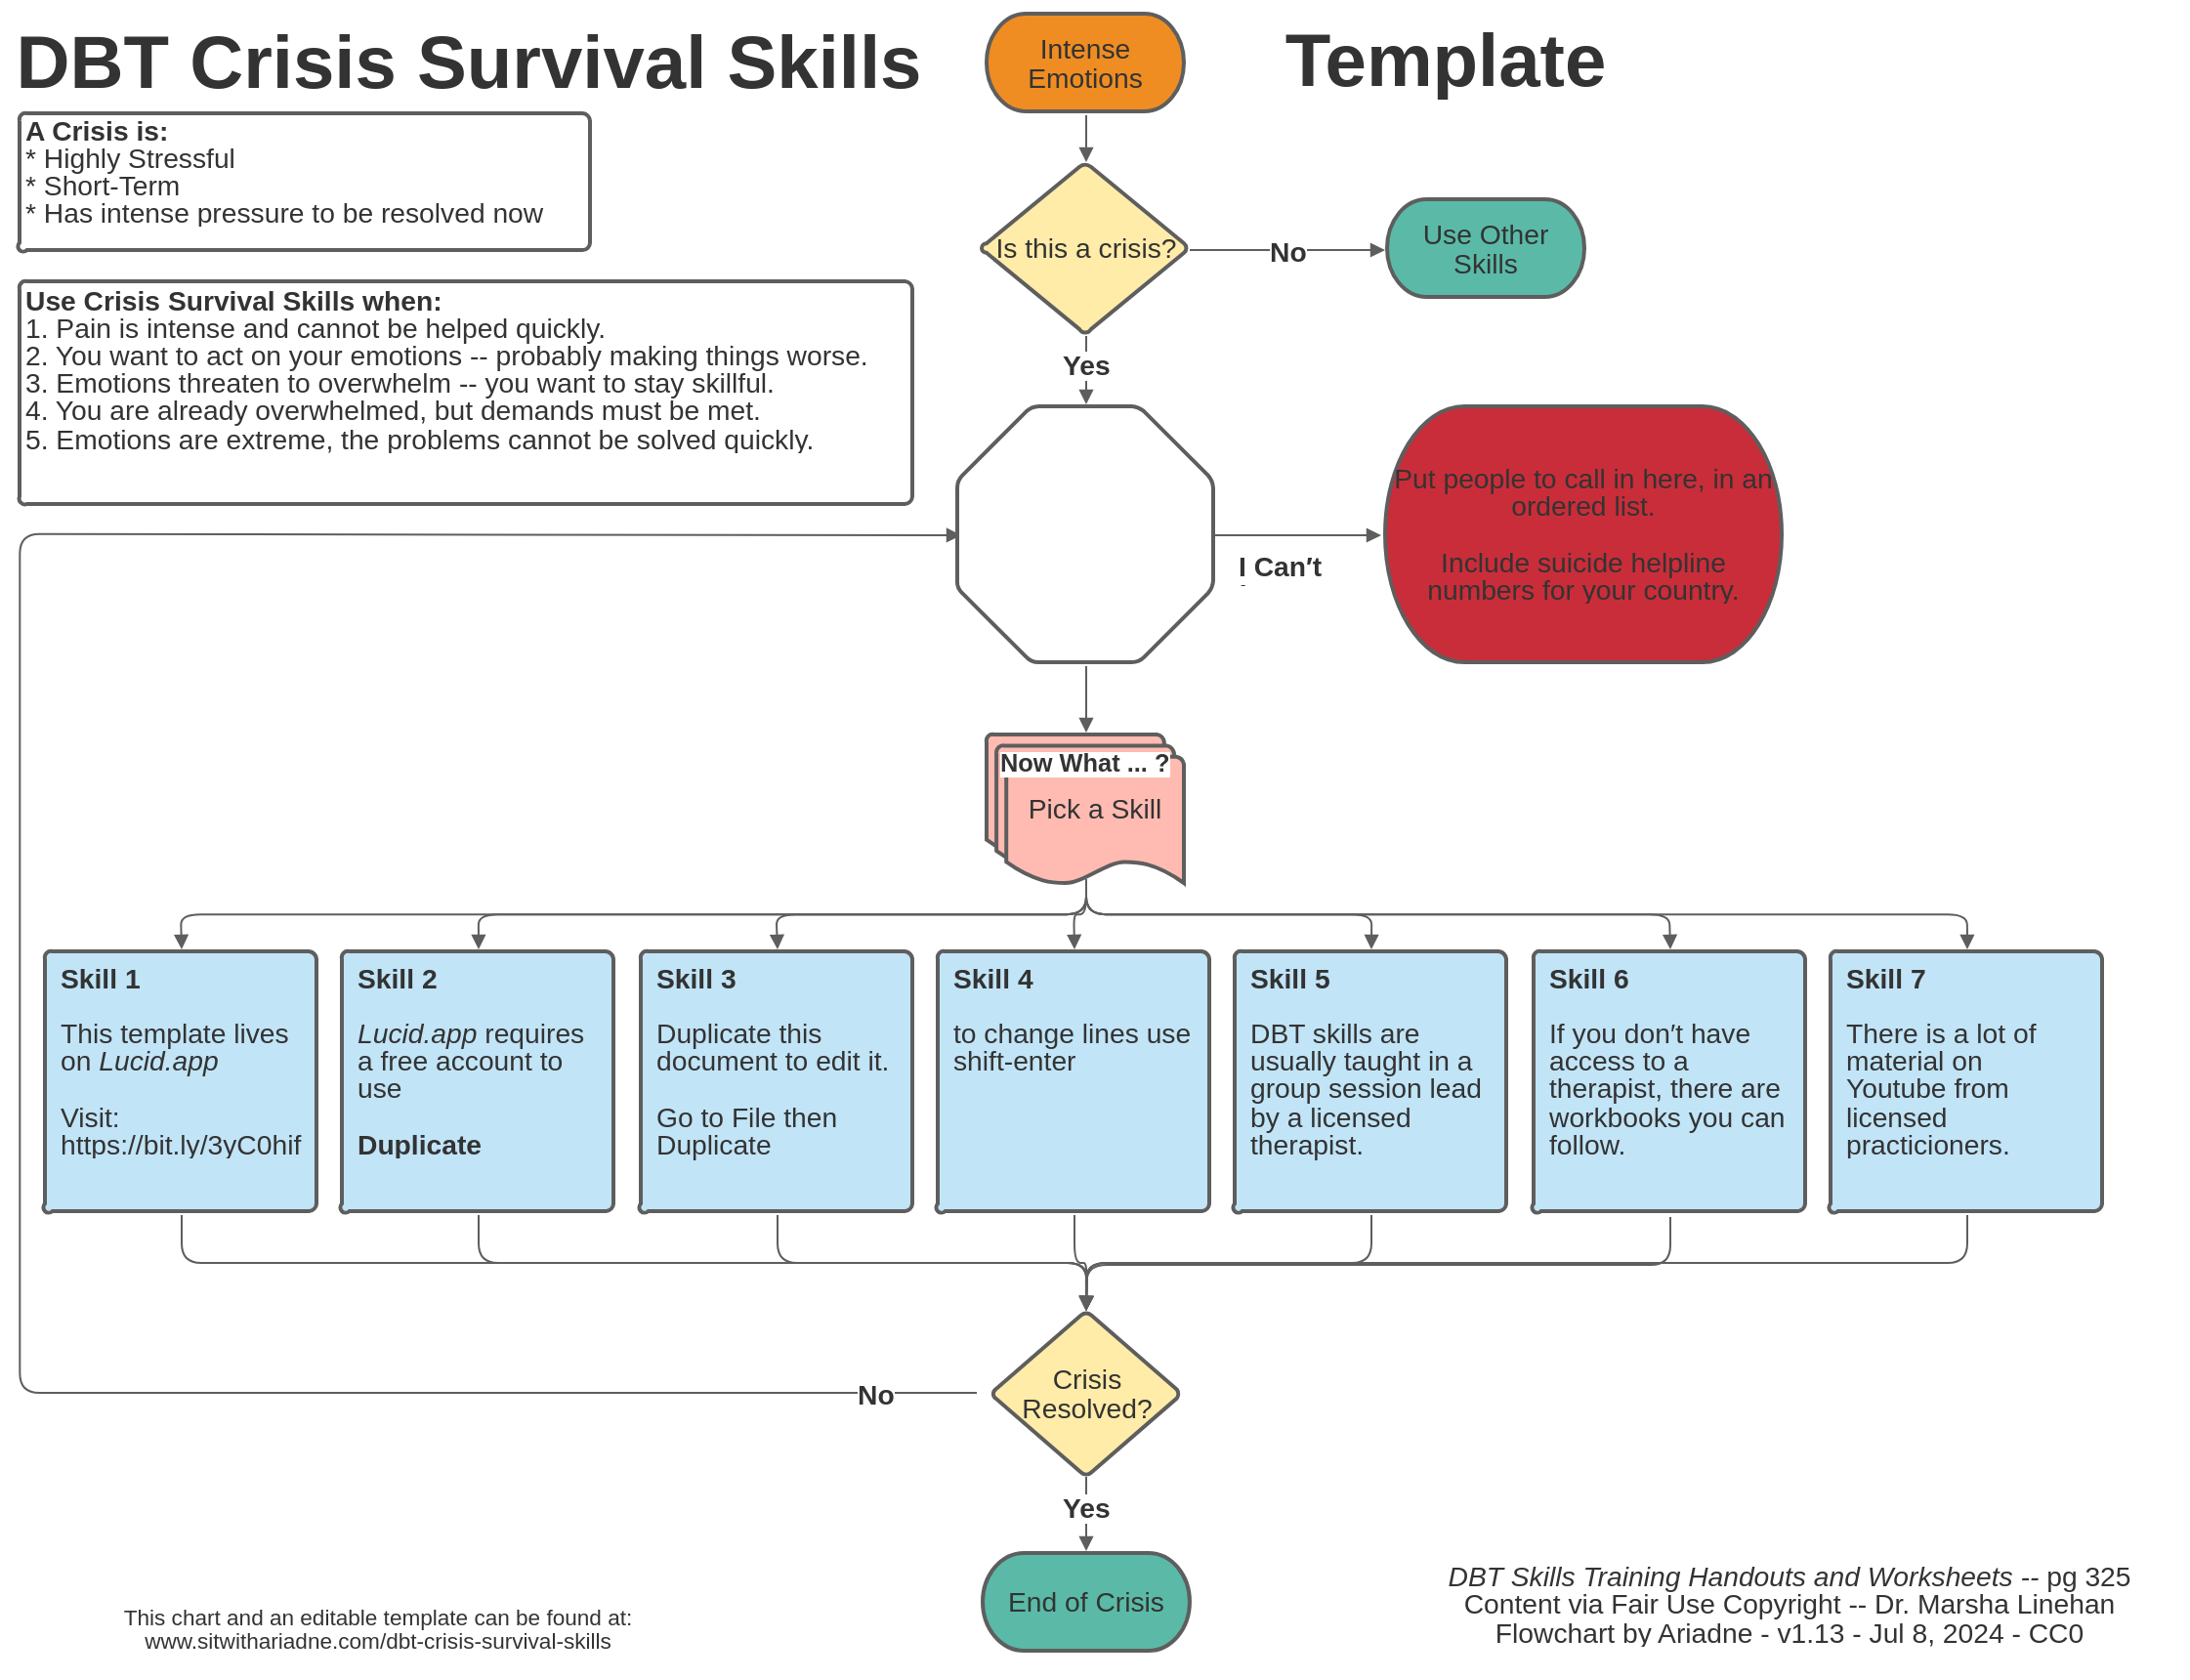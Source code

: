 <mxfile version="26.0.2">
  <diagram name="Page 1" id="Page_1">
    <mxGraphModel dx="584" dy="754" grid="1" gridSize="10" guides="1" tooltips="1" connect="1" arrows="1" fold="1" page="1" pageScale="1" pageWidth="850" pageHeight="1100" math="0" shadow="0">
      <root>
        <mxCell id="0" />
        <mxCell id="1" parent="0" />
        <UserObject label="" tags="Background" id="2">
          <mxCell style="vsdxID=1;fillColor=none;gradientColor=none;strokeColor=none;strokeWidth=0;spacingTop=-3;spacingBottom=-3;spacingLeft=-3;spacingRight=-3;points=[[0,0.5,0],[1,0.5,0],[0.5,1,0],[0.5,0,0]];labelBackgroundColor=none;rounded=0;html=1;whiteSpace=wrap;" parent="1" vertex="1">
            <mxGeometry x="1857" y="1248" width="152" height="38" as="geometry" />
          </mxCell>
        </UserObject>
        <mxCell id="3" style="vsdxID=2;fillColor=#ffffff;gradientColor=none;shape=stencil(nZBLDoAgDAVP0z3SIyjeg0SURgWD+Lu9EGL8xBW7N828Ji1gOWs5KeBs9s72aqPGa8AKOCejlSMfEqAALFvrVOfsYprEk4xmTKNd44Y99VhscHY8qU7iQOYhFixbvfhXzlZfYgj3hQG+54dReh2KEw==);strokeColor=#000000;strokeWidth=0;spacingTop=-3;spacingBottom=-3;spacingLeft=-3;spacingRight=-3;points=[[0,0.5,0],[1,0.5,0],[0.5,1,0],[0.5,0,0]];labelBackgroundColor=none;rounded=0;html=1;whiteSpace=wrap;" parent="2" vertex="1">
          <mxGeometry width="152" height="38" as="geometry" />
        </mxCell>
        <UserObject label="" tags="Background" id="4">
          <mxCell style="vsdxID=3;fillColor=none;gradientColor=none;strokeColor=none;strokeWidth=2;spacingTop=-3;spacingBottom=-3;spacingLeft=-3;spacingRight=-3;points=[[0,0.5,0],[1,0.5,0],[0.5,1,0],[0.5,0,0],[0,1.01,0]];labelBackgroundColor=none;rounded=1;html=1;whiteSpace=wrap;" parent="1" vertex="1">
            <mxGeometry x="1580" y="835" width="101" height="50" as="geometry" />
          </mxCell>
        </UserObject>
        <mxCell id="5" style="vsdxID=4;fillColor=#ef8d22;gradientColor=none;shape=stencil(jZPRjoIwEEW/pq/NdGYVeNy4+gN+AZEqzbJgKir69SLThrbumuWpvXOHOdwMglanujxqgXDqbfetr6bqa0FfAtG0tbamH0+C1oJW+87qg+3ObcX3Yzk6ESZFV9yjnm6E0u625q5ZA0kqW3CBO3+6y3PiwPUcuHZz9um2YefubNmquFgoCUtnV6EfBnQE4F/nBERJWRE8DmWgtMEJi4AAPn+BmDuckGVyiTFGCJqS+cl5Mtgb5smNaYOgMA4qsr9S5rL4iDFnAIyi84DhZ1Ds+G80STB/Zo8vjDGSn58CvA/o3SaNh2lheZVN0/C+h/V0wUeJfw5aPwA=);strokeColor=#5e5e5e;strokeWidth=2;spacingTop=-3;spacingBottom=-3;spacingLeft=-3;spacingRight=-3;points=[[0,0.5,0],[1,0.5,0],[0.5,1,0],[0.5,0,0]];labelBackgroundColor=none;rounded=1;html=1;whiteSpace=wrap;" parent="4" vertex="1">
          <mxGeometry width="101" height="50" as="geometry" />
        </mxCell>
        <mxCell id="6" value="&lt;div style=&quot;font-size: 1px&quot;&gt;&lt;p style=&quot;text-align:center;margin-left:0;margin-right:0;margin-top:0px;margin-bottom:0px;text-indent:0;vertical-align:middle;direction:ltr;&quot;&gt;&lt;font style=&quot;font-size:14.11px;font-family:Arial;color:#333333;direction:ltr;letter-spacing:0px;line-height:100%;opacity:1&quot;&gt;Intense Emotions&lt;/font&gt;&lt;/p&gt;&lt;/div&gt;" style="text;vsdxID=3;fillColor=none;gradientColor=none;strokeColor=none;strokeWidth=2;spacingTop=-3;spacingBottom=-3;spacingLeft=-3;spacingRight=-3;points=[[0,0.5,0],[1,0.5,0],[0.5,1,0],[0.5,0,0],[0,1.01,0]];labelBackgroundColor=none;rounded=1;html=1;whiteSpace=wrap;verticalAlign=middle;align=center;overflow=width;;html=1;" parent="4" vertex="1">
          <mxGeometry x="3.17" y="2.38" width="95.25" height="44.45" as="geometry" />
        </mxCell>
        <UserObject label="" tags="Background" id="72">
          <mxCell style="vsdxID=5;edgeStyle=none;startArrow=none;endArrow=block;startSize=5;endSize=5;strokeColor=#5E5E5E;spacingTop=-3;spacingBottom=-3;spacingLeft=-3;spacingRight=-3;verticalAlign=middle;html=1;labelBackgroundColor=none;rounded=1;" parent="1" edge="1">
            <mxGeometry relative="1" as="geometry">
              <mxPoint as="offset" />
              <Array as="points" />
              <mxPoint x="1631" y="887" as="sourcePoint" />
              <mxPoint x="1631" y="911" as="targetPoint" />
            </mxGeometry>
          </mxCell>
        </UserObject>
        <UserObject label="" tags="Background" id="7">
          <mxCell style="vsdxID=6;fillColor=none;gradientColor=none;strokeColor=none;strokeWidth=2;spacingTop=-3;spacingBottom=-3;spacingLeft=-3;spacingRight=-3;points=[[0,0.5,0],[1,0.5,0],[0.5,1,0],[0.5,0,0]];labelBackgroundColor=none;rounded=1;html=1;whiteSpace=wrap;" parent="1" vertex="1">
            <mxGeometry x="1577" y="911" width="107" height="88" as="geometry" />
          </mxCell>
        </UserObject>
        <mxCell id="8" style="vsdxID=7;fillColor=#ffeca9;gradientColor=none;shape=stencil(vZTBcoMgEIafhqOM2ZUazmn6An0CphJlasVB2pg8fTGrVnTSnpob/vuzywe7Mjx0lWo1g7Tzzr7rsyl8xfCZAZim0s74sGJ4ZHg4WadLZz+bgr5bFZyQ3hRd0J7d4IZUubdXc9WkpRx3uaAA7fywX0PFnuJZzkFS+EIK8JwSvZA/pBsKTX6OGdnd6BccclJGiwgZYJ1yFPpE9aZLnPXKG9uMZ6RYrVypk1AuOdWqjELdWet2IUcHrE2zAJI5x6j4QLi/DwRcYgyEXIgISM4ZppzikURifpGpvPwdCTmsifYyIso2RAvG/yfaAP3c5503mnrbzR31FBNtei57JNDfUxQWt5GlYTZ1TRO/jK9HPEj0e8DjNw==);strokeColor=#5e5e5e;strokeWidth=2;spacingTop=-3;spacingBottom=-3;spacingLeft=-3;spacingRight=-3;points=[[0,0.5,0],[1,0.5,0],[0.5,1,0],[0.5,0,0]];labelBackgroundColor=none;rounded=1;html=1;whiteSpace=wrap;" parent="7" vertex="1">
          <mxGeometry width="107" height="88" as="geometry" />
        </mxCell>
        <mxCell id="9" value="&lt;div style=&quot;font-size: 1px&quot;&gt;&lt;p style=&quot;text-align:center;margin-left:0;margin-right:0;margin-top:0px;margin-bottom:0px;text-indent:0;vertical-align:middle;direction:ltr;&quot;&gt;&lt;font style=&quot;font-size:14.11px;font-family:Arial;color:#333333;direction:ltr;letter-spacing:0px;line-height:100%;opacity:1&quot;&gt;Is this a crisis?&lt;/font&gt;&lt;/p&gt;&lt;/div&gt;" style="text;vsdxID=6;fillColor=none;gradientColor=none;strokeColor=none;strokeWidth=2;spacingTop=-3;spacingBottom=-3;spacingLeft=-3;spacingRight=-3;points=[[0,0.5,0],[1,0.5,0],[0.5,1,0],[0.5,0,0]];labelBackgroundColor=none;rounded=1;html=1;whiteSpace=wrap;verticalAlign=middle;align=center;overflow=width;;html=1;" parent="7" vertex="1">
          <mxGeometry x="3.18" y="2.28" width="101.6" height="82.55" as="geometry" />
        </mxCell>
        <UserObject label="" tags="Background" id="10">
          <mxCell style="vsdxID=8;fillColor=none;gradientColor=none;strokeColor=none;strokeWidth=2;spacingTop=-3;spacingBottom=-3;spacingLeft=-3;spacingRight=-3;points=[[0,0.5,0],[1,0.5,0],[0.5,1,0],[0.5,0,0],[-2.28,0.99,0],[0,0.54,0]];labelBackgroundColor=none;rounded=1;html=1;whiteSpace=wrap;" parent="1" vertex="1">
            <mxGeometry x="1580" y="1204" width="101" height="76" as="geometry" />
          </mxCell>
        </UserObject>
        <mxCell id="11" style="vsdxID=9;fillColor=#ffbbb1;gradientColor=none;shape=stencil(vVTRcoMgEPwaHmWAU6OPnTT9gX4BE4kyteKgabRfX/SIFWvTt/oEuwt7y81J4NhVslVEsK635k3ddNFXBJ6JELqplNW9WxE4EThejFWlNdemwH0rnVKwGVEFnuGTWjBpz6/6UyHGKPBDggSefDcfk+PgeaRG3KHwBYXunsnBC4HyGLXWi2PKc0QWyd1pDC4fIjnoLrKml702TcDV0pYqclbRpZZlQHU3pdoVzNfF1bpZpchSKvasd5PEFESYJKGHNEiS7z3LP+TY+GZBP85Xi53jyC6Pfd8zmoGvVCCUJjT10Ch+qsDHy2nuezvCVjWbs6cd/4R9H/u9BMhD/ywJzYGFzuvMu7ZT/7LQdrnTe/DYVcZWH39cA/s7fNinB1PjFvNs4tTqusbRXvPbWXYQ/gfg9AU=);strokeColor=#5e5e5e;strokeWidth=2;spacingTop=-3;spacingBottom=-3;spacingLeft=-3;spacingRight=-3;points=[[0,0.5,0],[1,0.5,0],[0.5,1,0],[0.5,0,0]];labelBackgroundColor=none;rounded=1;html=1;whiteSpace=wrap;" parent="10" vertex="1">
          <mxGeometry width="101" height="76" as="geometry" />
        </mxCell>
        <mxCell id="12" style="vsdxID=10;fillColor=#ffbbb1;gradientColor=none;shape=stencil(vVRLboMwED0NS0bGYwe8rNL0Aj2BFRxilQIypIGevoCnik0TZVev7Pm9N280TnDfn3VnEs76wbUf5mrL4Zzga8K5bc7G2WG+JXhIcH9qnalce2lK/+70HMnZajGlz8mWaM60O77bb+NtDDDLpXf4zM/2a0EcvZ9cE1XgINRqefPBc60FhYIRBGE4ShAgqQKFFJDHJfPfimxM9Wj71LWDHmzbED/vq7WrTDqjpadaV5GrvxrTBeYs5FfbJmhGZcAfoN/tRwKTcT87yEXUj3ok0H+0E2Or7XCOF+dHmZH2BDHROy8AkchyMjHYIbsdGufE/2YgKSJAkSQTbqNWIuzlDhcpb2mP6QgR46tAXgJDGYNvVLgLzhVgEYOHlQksU6BQBad4SkY+FyIe4ZP1mi/rIvsVt3Xt/4HQv1382eQ/DTz8AA==);strokeColor=#5e5e5e;strokeWidth=2;spacingTop=-3;spacingBottom=-3;spacingLeft=-3;spacingRight=-3;points=[[0,0.5,0],[1,0.5,0],[0.5,1,0],[0.5,0,0]];labelBackgroundColor=none;rounded=1;html=1;whiteSpace=wrap;" parent="10" vertex="1">
          <mxGeometry width="101" height="76" as="geometry" />
        </mxCell>
        <mxCell id="13" style="vsdxID=11;fillColor=#ffbbb1;gradientColor=none;shape=stencil(vVRBcoMwDHwNRzy25RA4dpL0A32BJzjgKcWMIQ3p62uQnWLKNLdyslYr70ogEjj0texUwmk/WPOubroc6gSOCee6rZXVgzslcErgcDFWVdZc2xLjTjompzOiSqxhE5tTac9v+kshRgmw/Q4TWPlhPifF0ddQzN0x5Bi+ItXdNGl4KpCsQLL1bEEKjki4DUgQ8xTmwzGVo+5TawY5aNN6c5hrpK1U6sTSSyOrKNXflOoWMFvaa3S76KTICN/U3mxGkDyLm8mIKOJm6OZs/qGVtXKIPfl8tfgKGabz0PYjJjl4rxyh/Y5kHrrz3yzwIyhIITwL1qxZnL5s6GfUldHF89xPGHUw8+g4WBE09hGNYNMFCAJ5LPxzq5eZvljxRJnR5xNYv64/dsgd5l3FLdZNg6u+zK9320H4X4DTNw==);strokeColor=#5e5e5e;strokeWidth=2;spacingTop=-3;spacingBottom=-3;spacingLeft=-3;spacingRight=-3;points=[[0,0.5,0],[1,0.5,0],[0.5,1,0],[0.5,0,0]];labelBackgroundColor=none;rounded=1;html=1;whiteSpace=wrap;" parent="10" vertex="1">
          <mxGeometry width="101" height="76" as="geometry" />
        </mxCell>
        <mxCell id="14" value="&lt;div style=&quot;font-size: 1px&quot;&gt;&lt;p style=&quot;text-align:center;margin-left:0;margin-right:0;margin-top:0px;margin-bottom:0px;text-indent:0;vertical-align:middle;direction:ltr;&quot;&gt;&lt;font style=&quot;font-size:14.11px;font-family:Arial;color:#333333;direction:ltr;letter-spacing:0px;line-height:100%;opacity:1&quot;&gt;Pick a Skill&lt;/font&gt;&lt;/p&gt;&lt;/div&gt;" style="text;vsdxID=8;fillColor=none;gradientColor=none;strokeColor=none;strokeWidth=2;spacingTop=-3;spacingBottom=-3;spacingLeft=-3;spacingRight=-3;points=[[0,0.5,0],[1,0.5,0],[0.5,1,0],[0.5,0,0],[-2.28,0.99,0],[0,0.54,0]];labelBackgroundColor=none;rounded=1;html=1;whiteSpace=wrap;verticalAlign=middle;align=center;overflow=width;;html=1;" parent="10" vertex="1">
          <mxGeometry x="13.33" y="14.4" width="85.09" height="47.63" as="geometry" />
        </mxCell>
        <UserObject label="" tags="Background" id="15">
          <mxCell style="vsdxID=12;fillColor=none;gradientColor=none;strokeColor=none;strokeWidth=2;spacingTop=-3;spacingBottom=-3;spacingLeft=-3;spacingRight=-3;points=[[0,0.5,0],[1,0.5,0],[0.5,1,0],[0.5,0,0]];labelBackgroundColor=none;rounded=1;html=1;whiteSpace=wrap;" parent="1" vertex="1">
            <mxGeometry x="1098" y="1315" width="139" height="133" as="geometry" />
          </mxCell>
        </UserObject>
        <mxCell id="16" style="vsdxID=13;fillColor=#c1e4f7;gradientColor=none;shape=stencil(vZTBcoMgFEW/hqUM8JpB1mn6A/0CphJlSsVBmph+fTHPOqJJds0O3r1wOeCTwL5vdGeIYH0M/tOcbRUbAq9ECNs2JtiYRgQOBPZHH0wd/Hdb4bzTySnYtWIqXMNHt2A6fLzbH4M1RoHLHQq48sufxsRh0lG64EzQEr1v6E1bjSHDnyoU2sPsh6kyWyRkO077D4UebF8EH3W0vs00p0NtihRVHJ2uM6k/G9Mtynx5OGfbBYiSVMgb0TdJgALkJEBfyoyEsztX8wSWdXZi4/LRuyi1puEio9nezpzx/zibjyJlUybuA3FayhyIU7XLgLYX9LTXedwyaXDtTexa6xy29lJf93Iq4X8ADr8=);strokeColor=#5e5e5e;strokeWidth=2;spacingTop=-3;spacingBottom=-3;spacingLeft=-3;spacingRight=-3;points=[[0,0.5,0],[1,0.5,0],[0.5,1,0],[0.5,0,0]];labelBackgroundColor=none;rounded=1;html=1;whiteSpace=wrap;" parent="15" vertex="1">
          <mxGeometry width="139" height="133" as="geometry" />
        </mxCell>
        <mxCell id="17" value="&lt;div style=&quot;font-size: 1px&quot;&gt;&lt;p style=&quot;text-align:left;margin-left:0;margin-right:0;margin-top:0px;margin-bottom:0px;text-indent:0;vertical-align:top;direction:ltr;&quot;&gt;&lt;font style=&quot;font-size:14.11px;font-family:Arial;color:#333333;direction:ltr;letter-spacing:0px;line-height:100%;opacity:1&quot;&gt;&lt;b&gt;Skill 1&lt;br/&gt;&lt;br/&gt;&lt;/b&gt;&lt;/font&gt;&lt;font style=&quot;font-size:14.11px;font-family:Arial;color:#333333;direction:ltr;letter-spacing:0px;line-height:100%;opacity:1&quot;&gt;This template lives on &lt;/font&gt;&lt;font style=&quot;font-size:14.11px;font-family:Arial;color:#333333;direction:ltr;letter-spacing:0px;line-height:100%;opacity:1&quot;&gt;&lt;i&gt;Lucid.app&lt;br/&gt;&lt;/i&gt;&lt;/font&gt;&lt;font style=&quot;font-size:14.11px;font-family:Arial;color:#333333;direction:ltr;letter-spacing:0px;line-height:100%;opacity:1&quot;&gt;&lt;br/&gt;Visit:&lt;br/&gt;https://bit.ly/3yC0hif&lt;/font&gt;&lt;/p&gt;&lt;/div&gt;" style="text;vsdxID=12;fillColor=none;gradientColor=none;strokeColor=none;strokeWidth=2;spacingTop=-3;spacingBottom=-3;spacingLeft=-3;spacingRight=-3;points=[[0,0.5,0],[1,0.5,0],[0.5,1,0],[0.5,0,0]];labelBackgroundColor=none;rounded=1;html=1;whiteSpace=wrap;verticalAlign=top;align=left;overflow=width;;html=1;" parent="15" vertex="1">
          <mxGeometry x="7.62" y="6.84" width="124.46" height="118.75" as="geometry" />
        </mxCell>
        <UserObject label="" tags="Background" id="18">
          <mxCell style="vsdxID=14;fillColor=none;gradientColor=none;strokeColor=none;strokeWidth=2;spacingTop=-3;spacingBottom=-3;spacingLeft=-3;spacingRight=-3;points=[[0,0.5,0],[1,0.5,0],[0.5,1,0],[0.5,0,0]];labelBackgroundColor=none;rounded=1;html=1;whiteSpace=wrap;" parent="1" vertex="1">
            <mxGeometry x="1582" y="1499" width="98" height="85" as="geometry" />
          </mxCell>
        </UserObject>
        <mxCell id="19" style="vsdxID=15;fillColor=#ffeca9;gradientColor=none;shape=stencil(vZTRcoMgEEW/hkcZ3BVtn9P0B/oFTCXK1IqDtDH5+oJrOhra9Kl5w3svyx6YleFubNWgGYjRO/umj6b2LcMnBmD6Vjvjw4rhnuHuYJ1unP3oa/oeVEiCmBVd0548pkEo9/pizpo0wTGvJBm0891+xhMn8ouKI5J9IgV4Wc7CM+VDuXjQJc/JFG6JlzwHUpaEDAWqnyuKKVOTGTNnvfLG9kuL5HXKNToLp2WHTjUbazxqPazkfN1fZ/oVz2PCEwlvAOF3/xeigudyQ5TWlPdESi80NgS33ghwiyR5iRuk9NljzeJeSAlRZHz4nQj4FRByUW6Akoorwv/n+XuKwmIeWRpm03U08Wv/esSDRL8H3H8B);strokeColor=#5e5e5e;strokeWidth=2;spacingTop=-3;spacingBottom=-3;spacingLeft=-3;spacingRight=-3;points=[[0,0.5,0],[1,0.5,0],[0.5,1,0],[0.5,0,0]];labelBackgroundColor=none;rounded=1;html=1;whiteSpace=wrap;" parent="18" vertex="1">
          <mxGeometry width="98" height="85" as="geometry" />
        </mxCell>
        <mxCell id="20" value="&lt;div style=&quot;font-size: 1px&quot;&gt;&lt;p style=&quot;text-align:center;margin-left:0;margin-right:0;margin-top:0px;margin-bottom:0px;text-indent:0;vertical-align:middle;direction:ltr;&quot;&gt;&lt;font style=&quot;font-size:14.11px;font-family:Arial;color:#333333;direction:ltr;letter-spacing:0px;line-height:100%;opacity:1&quot;&gt;Crisis Resolved?&lt;/font&gt;&lt;/p&gt;&lt;/div&gt;" style="text;vsdxID=14;fillColor=none;gradientColor=none;strokeColor=none;strokeWidth=2;spacingTop=-3;spacingBottom=-3;spacingLeft=-3;spacingRight=-3;points=[[0,0.5,0],[1,0.5,0],[0.5,1,0],[0.5,0,0]];labelBackgroundColor=none;rounded=1;html=1;whiteSpace=wrap;verticalAlign=middle;align=center;overflow=width;;html=1;" parent="18" vertex="1">
          <mxGeometry x="2.725" y="2.25" width="92.799" height="80.01" as="geometry" />
        </mxCell>
        <UserObject label="" tags="Background" id="21">
          <mxCell style="vsdxID=16;fillColor=none;gradientColor=none;strokeColor=none;strokeWidth=2;spacingTop=-3;spacingBottom=-3;spacingLeft=-3;spacingRight=-3;points=[[0,0.5,0],[1,0.5,0],[0.5,1,0],[0.5,0,0],[0,0.25,0]];labelBackgroundColor=none;rounded=1;html=1;whiteSpace=wrap;" parent="1" vertex="1">
            <mxGeometry x="1578" y="1623" width="106" height="50" as="geometry" />
          </mxCell>
        </UserObject>
        <mxCell id="22" style="vsdxID=17;fillColor=#5abaa7;gradientColor=none;shape=stencil(jVNbbsIwEDyNf631rsDkE1G4ACeIiEuspgkyoQ2cviHriDXuy1/27Ix2PF4r2pzr8uQUwrkP3Zv79FVfK3pRiL6tXfD9uFO0VbR57YI7hu7SVnw+lSMTYUJcxRpzZyOU4bD3N8cYaDJ2wQVWvncf944D11egAbl8jYrptGPy4RKYbbhYGA020o3kw4CRUehiZkQIUZMtxIp+BsolEVoIF7D+zojQRMhavcQnM8JuhAxA2l0mQCnn0b7xrQgNs9ASRe52lZl92MAkxtmmvAyljP9GBGnHH18BM4+ppbk/5kH9HtMfszVupinm+fZNw59A1p+nfoT4x9D2Cw==);strokeColor=#5e5e5e;strokeWidth=2;spacingTop=-3;spacingBottom=-3;spacingLeft=-3;spacingRight=-3;points=[[0,0.5,0],[1,0.5,0],[0.5,1,0],[0.5,0,0]];labelBackgroundColor=none;rounded=1;html=1;whiteSpace=wrap;" parent="21" vertex="1">
          <mxGeometry width="106" height="50" as="geometry" />
        </mxCell>
        <mxCell id="23" value="&lt;div style=&quot;font-size: 1px&quot;&gt;&lt;p style=&quot;text-align:center;margin-left:0;margin-right:0;margin-top:0px;margin-bottom:0px;text-indent:0;vertical-align:middle;direction:ltr;&quot;&gt;&lt;font style=&quot;font-size:14.11px;font-family:Arial;color:#333333;direction:ltr;letter-spacing:0px;line-height:100%;opacity:1&quot;&gt;End of Crisis&lt;/font&gt;&lt;/p&gt;&lt;/div&gt;" style="text;vsdxID=16;fillColor=none;gradientColor=none;strokeColor=none;strokeWidth=2;spacingTop=-3;spacingBottom=-3;spacingLeft=-3;spacingRight=-3;points=[[0,0.5,0],[1,0.5,0],[0.5,1,0],[0.5,0,0],[0,0.25,0]];labelBackgroundColor=none;rounded=1;html=1;whiteSpace=wrap;verticalAlign=middle;align=center;overflow=width;;html=1;" parent="21" vertex="1">
          <mxGeometry x="3.17" y="2.38" width="100.33" height="44.45" as="geometry" />
        </mxCell>
        <UserObject label="" tags="Background" id="73">
          <mxCell style="vsdxID=18;edgeStyle=none;startArrow=none;endArrow=block;startSize=5;endSize=5;strokeColor=#5E5E5E;spacingTop=-3;spacingBottom=-3;spacingLeft=-3;spacingRight=-3;verticalAlign=middle;html=1;labelBackgroundColor=#ffffff;rounded=1;" parent="1" edge="1">
            <mxGeometry relative="1" as="geometry">
              <Array as="points">
                <mxPoint x="1631" y="1602.74" />
                <mxPoint x="1631" y="1602.74" />
              </Array>
              <mxPoint x="1631" y="1584" as="sourcePoint" />
              <mxPoint x="1631" y="1622" as="targetPoint" />
            </mxGeometry>
          </mxCell>
        </UserObject>
        <mxCell id="74" value="&lt;div style=&quot;font-size: 1px&quot;&gt;&lt;p style=&quot;text-align:left;margin-left:0;margin-right:0;margin-top:0px;margin-bottom:0px;text-indent:0;vertical-align:middle;direction:ltr;&quot;&gt;&lt;font style=&quot;font-size:14.11px;font-family:Arial;color:#333333;direction:ltr;letter-spacing:0px;line-height:100%;opacity:1&quot;&gt;&lt;b&gt;Yes&lt;/b&gt;&lt;/font&gt;&lt;/p&gt;&lt;/div&gt;" style="text;vsdxID=18;edgeStyle=none;startArrow=none;endArrow=block;startSize=5;endSize=5;strokeColor=none;spacingTop=-3;spacingBottom=-3;spacingLeft=-3;spacingRight=-3;verticalAlign=middle;html=1;labelBackgroundColor=#ffffff;rounded=1;align=left;overflow=width;fillColor=none;gradientColor=none;whiteSpace=wrap;;html=1;" parent="73" vertex="1">
          <mxGeometry width="24.31" height="16.94" relative="1" as="geometry">
            <mxPoint x="-12.155" y="-11.47" as="offset" />
          </mxGeometry>
        </mxCell>
        <UserObject label="" tags="Background" id="24">
          <mxCell style="vsdxID=19;fillColor=none;gradientColor=none;strokeColor=none;strokeWidth=2;spacingTop=-3;spacingBottom=-3;spacingLeft=-3;spacingRight=-3;points=[[0,0.5,0],[1,0.5,0],[0.5,1,0],[0.5,0,0]];labelBackgroundColor=none;rounded=1;html=1;whiteSpace=wrap;" parent="1" vertex="1">
            <mxGeometry x="1085" y="886" width="292" height="70" as="geometry" />
          </mxCell>
        </UserObject>
        <mxCell id="25" style="vsdxID=20;fillColor=#FFFFFF;gradientColor=none;shape=stencil(vZRNcoQgEIVPw1IKaX/G9WRygZyAioxSIWIhyZicPmhTU8LEWbqDfo9+fmhL4Dz1YpSEs8lZ8yFvqnU9gRfCuRp6aZXzKwIXAuersbKz5mtocT8K7+RsrcgWz+SLmzNh39/Ur8Qao5DXJQp48tN8L4lz0FH6wV1JoV4Lr+j1rZaQ4M0pa9Bug7+gofXdAVG/0H3OxKymzBonnDJDpGlhO5n5oOyqRRdJ003KcVPOt4+m1bDBaE60/id5BwMSjJLWRczBdu7lAJQ0uyloVT2lSWEgfikPd3NPOAAm+SB8NGWwT8PoqYpxgJYxzuPtwFE0z4fFL9apxHlVWuNQb/V0in0J/wBw+QM=);strokeColor=#5e5e5e;strokeWidth=2;spacingTop=-3;spacingBottom=-3;spacingLeft=-3;spacingRight=-3;points=[[0,0.5,0],[1,0.5,0],[0.5,1,0],[0.5,0,0]];labelBackgroundColor=none;rounded=1;html=1;whiteSpace=wrap;" parent="24" vertex="1">
          <mxGeometry width="292" height="70" as="geometry" />
        </mxCell>
        <mxCell id="26" value="&lt;div style=&quot;font-size: 1px&quot;&gt;&lt;p style=&quot;text-align:left;margin-left:0;margin-right:0;margin-top:0px;margin-bottom:0px;text-indent:0;vertical-align:top;direction:ltr;&quot;&gt;&lt;font style=&quot;font-size:14.11px;font-family:Arial;color:#333333;direction:ltr;letter-spacing:0px;line-height:100%;opacity:1&quot;&gt;&lt;b&gt;A Crisis is:&lt;br/&gt;&lt;/b&gt;&lt;/font&gt;&lt;font style=&quot;font-size:14.11px;font-family:Arial;color:#333333;direction:ltr;letter-spacing:0px;line-height:100%;opacity:1&quot;&gt;* Highly Stressful&lt;br/&gt;* Short-Term&lt;br/&gt;* Has intense pressure to be resolved now&lt;/font&gt;&lt;/p&gt;&lt;/div&gt;" style="text;vsdxID=19;fillColor=none;gradientColor=none;strokeColor=none;strokeWidth=2;spacingTop=-3;spacingBottom=-3;spacingLeft=-3;spacingRight=-3;points=[[0,0.5,0],[1,0.5,0],[0.5,1,0],[0.5,0,0]];labelBackgroundColor=none;rounded=1;html=1;whiteSpace=wrap;verticalAlign=top;align=left;overflow=width;;html=1;" parent="24" vertex="1">
          <mxGeometry x="3.17" y="2.27" width="285.75" height="64.77" as="geometry" />
        </mxCell>
        <UserObject label="" tags="Background" id="27">
          <mxCell style="vsdxID=21;fillColor=none;gradientColor=none;strokeColor=none;strokeWidth=2;spacingTop=-3;spacingBottom=-3;spacingLeft=-3;spacingRight=-3;points=[[0,0.5,0],[1,0.5,0],[0.5,1,0],[0.5,0,0]];labelBackgroundColor=none;rounded=1;html=1;whiteSpace=wrap;" parent="1" vertex="1">
            <mxGeometry x="1085" y="972" width="457" height="114" as="geometry" />
          </mxCell>
        </UserObject>
        <mxCell id="28" style="vsdxID=22;fillColor=#FFFFFF;gradientColor=none;shape=stencil(vVTBdoMgEPwajvKEbUTOafID+QJeJcorFR/axPbri66mYmpuzQ1mhh1mZSWwbyvVaMLTtvPuXV9N0VUEXgnnpq60N11YETgQ2J+d16V3n3WB+0YFJU9HRBd4hg1qnir/djLfGrGUAhM7JPDkh7sMjv3EI/WFO6AAI3BEbSg1mMxaKlDtJzmnQiJyU+QQFZzK94nqTZt416nOuDrirPKlToJTcraqjKj2qnWzgNnybtbUixxSUib+sN4IIlmcBGj2EiVh6UZnnpBl7S0zmolHaXK5TrPLozT33bl5/H+cu0cxe2+kmb/E7ytbpdnqzjOyPByXsBjnEifWWItjveTXcxwg/AfA4Qc=);strokeColor=#5e5e5e;strokeWidth=2;spacingTop=-3;spacingBottom=-3;spacingLeft=-3;spacingRight=-3;points=[[0,0.5,0],[1,0.5,0],[0.5,1,0],[0.5,0,0]];labelBackgroundColor=none;rounded=1;html=1;whiteSpace=wrap;" parent="27" vertex="1">
          <mxGeometry width="457" height="114" as="geometry" />
        </mxCell>
        <mxCell id="29" value="&lt;div style=&quot;font-size: 1px&quot;&gt;&lt;p style=&quot;text-align:left;margin-left:0;margin-right:0;margin-top:0px;margin-bottom:0px;text-indent:0;vertical-align:top;direction:ltr;&quot;&gt;&lt;font style=&quot;font-size:14.11px;font-family:Arial;color:#333333;direction:ltr;letter-spacing:0px;line-height:100%;opacity:1&quot;&gt;&lt;b&gt;Use Crisis Survival Skills when:&lt;/b&gt;&lt;/font&gt;&lt;font style=&quot;font-size:14.11px;font-family:Arial;color:#333333;direction:ltr;letter-spacing:0px;line-height:100%;opacity:1&quot;&gt;&lt;br/&gt;1. Pain is intense and cannot be helped quickly.&lt;br/&gt;2. You want to act on your emotions -- probably making things worse.&lt;br/&gt;3. Emotions threaten to overwhelm -- you want to stay skillful. &lt;br/&gt;4. You are already overwhelmed, but demands must be met.&lt;br/&gt;5. Emotions are extreme, the problems cannot be solved quickly.&lt;/font&gt;&lt;/p&gt;&lt;/div&gt;" style="text;vsdxID=21;fillColor=none;gradientColor=none;strokeColor=none;strokeWidth=2;spacingTop=-3;spacingBottom=-3;spacingLeft=-3;spacingRight=-3;points=[[0,0.5,0],[1,0.5,0],[0.5,1,0],[0.5,0,0]];labelBackgroundColor=none;rounded=1;html=1;whiteSpace=wrap;verticalAlign=top;align=left;overflow=width;;html=1;" parent="27" vertex="1">
          <mxGeometry x="3.17" y="2.88" width="450.85" height="107.95" as="geometry" />
        </mxCell>
        <UserObject label="" tags="Background" id="75">
          <mxCell style="vsdxID=23;edgeStyle=none;startArrow=none;endArrow=block;startSize=5;endSize=5;strokeColor=#5E5E5E;spacingTop=-3;spacingBottom=-3;spacingLeft=-3;spacingRight=-3;verticalAlign=middle;html=1;labelBackgroundColor=#ffffff;rounded=1;" parent="1" edge="1">
            <mxGeometry relative="1" as="geometry">
              <Array as="points" />
              <mxPoint x="1684" y="956" as="sourcePoint" />
              <mxPoint x="1784" y="956" as="targetPoint" />
            </mxGeometry>
          </mxCell>
        </UserObject>
        <mxCell id="76" value="&lt;div style=&quot;font-size: 1px&quot;&gt;&lt;p style=&quot;text-align:left;margin-left:0;margin-right:0;margin-top:0px;margin-bottom:0px;text-indent:0;vertical-align:middle;direction:ltr;&quot;&gt;&lt;font style=&quot;font-size:14.11px;font-family:Arial;color:#333333;direction:ltr;letter-spacing:0px;line-height:100%;opacity:1&quot;&gt;&lt;b&gt;No&lt;/b&gt;&lt;/font&gt;&lt;/p&gt;&lt;/div&gt;" style="text;vsdxID=23;edgeStyle=none;startArrow=none;endArrow=block;startSize=5;endSize=5;strokeColor=none;spacingTop=-3;spacingBottom=-3;spacingLeft=-3;spacingRight=-3;verticalAlign=middle;html=1;labelBackgroundColor=#ffffff;rounded=1;align=left;overflow=width;fillColor=none;gradientColor=none;whiteSpace=wrap;;html=1;" parent="75" vertex="1">
          <mxGeometry width="18.75" height="16.94" relative="1" as="geometry">
            <mxPoint x="-9.375" y="-7.47" as="offset" />
          </mxGeometry>
        </mxCell>
        <UserObject label="" tags="Background" id="30">
          <mxCell style="vsdxID=24;fillColor=none;gradientColor=none;strokeColor=none;strokeWidth=2;spacingTop=-3;spacingBottom=-3;spacingLeft=-3;spacingRight=-3;points=[[0,0.5,0],[1,0.5,0],[0.5,1,0],[0.5,0,0]];labelBackgroundColor=none;rounded=1;html=1;whiteSpace=wrap;" parent="1" vertex="1">
            <mxGeometry x="1784" y="1036" width="203" height="131" as="geometry" />
          </mxCell>
        </UserObject>
        <mxCell id="31" style="vsdxID=25;fillColor=#c92d39;gradientColor=none;shape=stencil(jZPRboMwDEW/Jq+RY6sNPFZd9wP7AlSyEY1BldKO7etHcRBx2k3jKVxfcw/GKNqfm+rkFMJ5CP27+/T10Ch6Uoi+a1zww3RSdFC0f+2Dewv9pav5/lRNToRZcTX3mJsboQrHF//tWANNxm64wJ0f/fWWOHK9AK59Rft898zO4yWw1XCxNBoo2k3qhxEjASyPiwKiJlsmV0QZKW+IwiYhgN0DiLUjCtbqLUqMFHQl02BkeJFlJ541v/VdMi6U48o77nELXVrJK0hQjHGBTV+JpOO/Y8qG9Ot3wDtMibTk5wB5vhzTX1s1Hebl5bX2bcu7n9bzZZ8k/lHo8AM=);strokeColor=#5e5e5e;strokeWidth=2;spacingTop=-3;spacingBottom=-3;spacingLeft=-3;spacingRight=-3;points=[[0,0.5,0],[1,0.5,0],[0.5,1,0],[0.5,0,0]];labelBackgroundColor=none;rounded=1;html=1;whiteSpace=wrap;" parent="30" vertex="1">
          <mxGeometry width="203" height="131" as="geometry" />
        </mxCell>
        <mxCell id="32" value="&lt;div style=&quot;font-size: 1px&quot;&gt;&lt;p style=&quot;text-align:center;margin-left:0;margin-right:0;margin-top:0px;margin-bottom:0px;text-indent:0;vertical-align:middle;direction:ltr;&quot;&gt;&lt;font style=&quot;font-size:14.11px;font-family:Arial;color:#333333;direction:ltr;letter-spacing:0px;line-height:100%;opacity:1&quot;&gt;Put people to call in here, in an ordered list.&lt;br/&gt;&lt;br/&gt;Include suicide helpline numbers for your country.&lt;/font&gt;&lt;/p&gt;&lt;/div&gt;" style="text;vsdxID=24;fillColor=none;gradientColor=none;strokeColor=none;strokeWidth=2;spacingTop=-3;spacingBottom=-3;spacingLeft=-3;spacingRight=-3;points=[[0,0.5,0],[1,0.5,0],[0.5,1,0],[0.5,0,0]];labelBackgroundColor=none;rounded=1;html=1;whiteSpace=wrap;verticalAlign=middle;align=center;overflow=width;;html=1;" parent="30" vertex="1">
          <mxGeometry x="3.17" y="2.23" width="196.85" height="125.73" as="geometry" />
        </mxCell>
        <UserObject label="" tags="Background" id="77">
          <mxCell style="vsdxID=26;edgeStyle=none;startArrow=none;endArrow=block;startSize=5;endSize=5;strokeColor=#5E5E5E;spacingTop=-3;spacingBottom=-3;spacingLeft=-3;spacingRight=-3;verticalAlign=middle;html=1;labelBackgroundColor=#ffffff;rounded=1;" parent="1" edge="1">
            <mxGeometry relative="1" as="geometry">
              <Array as="points">
                <mxPoint x="1753.27" y="1102" />
                <mxPoint x="1753.27" y="1102" />
              </Array>
              <mxPoint x="1696" y="1102" as="sourcePoint" />
              <mxPoint x="1782" y="1102" as="targetPoint" />
            </mxGeometry>
          </mxCell>
        </UserObject>
        <mxCell id="78" value="&lt;div style=&quot;font-size: 1px&quot;&gt;&lt;p style=&quot;text-align:left;margin-left:0;margin-right:0;margin-top:0px;margin-bottom:0px;text-indent:0;vertical-align:middle;direction:ltr;&quot;&gt;&lt;font style=&quot;font-size:14.11px;font-family:Arial;color:#333333;direction:ltr;letter-spacing:0px;line-height:100%;opacity:1&quot;&gt;&lt;b&gt;I Can&amp;prime;t !&lt;/b&gt;&lt;/font&gt;&lt;/p&gt;&lt;/div&gt;" style="text;vsdxID=26;edgeStyle=none;startArrow=none;endArrow=block;startSize=5;endSize=5;strokeColor=none;spacingTop=-3;spacingBottom=-3;spacingLeft=-3;spacingRight=-3;verticalAlign=middle;html=1;labelBackgroundColor=#ffffff;rounded=1;align=left;overflow=width;fillColor=none;gradientColor=none;whiteSpace=wrap;;html=1;" parent="77" vertex="1">
          <mxGeometry width="51" height="16.94" relative="1" as="geometry">
            <mxPoint x="-30.5" y="8.53" as="offset" />
          </mxGeometry>
        </mxCell>
        <UserObject label="" tags="Background" id="79">
          <mxCell style="vsdxID=27;edgeStyle=none;startArrow=none;endArrow=block;startSize=5;endSize=5;strokeColor=#5E5E5E;spacingTop=-3;spacingBottom=-3;spacingLeft=-3;spacingRight=-3;verticalAlign=middle;html=1;labelBackgroundColor=#ffffff;rounded=1;" parent="1" edge="1">
            <mxGeometry relative="1" as="geometry">
              <Array as="points">
                <mxPoint x="1085.16" y="1541" />
                <mxPoint x="1085.16" y="1101.39" />
              </Array>
              <mxPoint x="1575" y="1541" as="sourcePoint" />
              <mxPoint x="1567" y="1102" as="targetPoint" />
            </mxGeometry>
          </mxCell>
        </UserObject>
        <mxCell id="80" value="&lt;div style=&quot;font-size: 1px&quot;&gt;&lt;p style=&quot;text-align:left;margin-left:0;margin-right:0;margin-top:0px;margin-bottom:0px;text-indent:0;vertical-align:middle;direction:ltr;&quot;&gt;&lt;font style=&quot;font-size:14.11px;font-family:Arial;color:#333333;direction:ltr;letter-spacing:0px;line-height:100%;opacity:1&quot;&gt;&lt;b&gt;No&lt;/b&gt;&lt;/font&gt;&lt;/p&gt;&lt;/div&gt;" style="text;vsdxID=27;edgeStyle=none;startArrow=none;endArrow=block;startSize=5;endSize=5;strokeColor=none;spacingTop=-3;spacingBottom=-3;spacingLeft=-3;spacingRight=-3;verticalAlign=middle;html=1;labelBackgroundColor=#ffffff;rounded=1;align=left;overflow=width;fillColor=none;gradientColor=none;whiteSpace=wrap;;html=1;" parent="79" vertex="1">
          <mxGeometry width="18.75" height="16.94" relative="1" as="geometry">
            <mxPoint x="428.625" y="208.53" as="offset" />
          </mxGeometry>
        </mxCell>
        <UserObject label="" tags="Background" id="33">
          <mxCell style="vsdxID=28;fillColor=none;gradientColor=none;strokeColor=none;strokeWidth=2;spacingTop=-3;spacingBottom=-3;spacingLeft=-3;spacingRight=-3;points=[[0,0.5,0],[1,0.5,0],[0.5,1,0],[0.5,0,0]];labelBackgroundColor=none;rounded=1;html=1;whiteSpace=wrap;" parent="1" vertex="1">
            <mxGeometry x="1785" y="930" width="101" height="50" as="geometry" />
          </mxCell>
        </UserObject>
        <mxCell id="34" style="vsdxID=29;fillColor=#5abaa7;gradientColor=none;shape=stencil(jZPRjoIwEEW/pq/NdGYVeNy4+gN+AZEqzbJgKir69SLThrbumuWpvXOHOdwMglanujxqgXDqbfetr6bqa0FfAtG0tbamH0+C1oJW+87qg+3ObcX3Yzk6ESZFV9yjnm6E0u625q5ZA0kqW3CBO3+6y3PiwPUcuHZz9um2YefubNmquFgoCUtnV6EfBnQE4F/nBERJWRE8DmWgtMEJi4AAPn+BmDuckGVyiTFGCJqS+cl5Mtgb5smNaYOgMA4qsr9S5rL4iDFnAIyi84DhZ1Ds+G80STB/Zo8vjDGSn58CvA/o3SaNh2lheZVN0/C+h/V0wUeJfw5aPwA=);strokeColor=#5e5e5e;strokeWidth=2;spacingTop=-3;spacingBottom=-3;spacingLeft=-3;spacingRight=-3;points=[[0,0.5,0],[1,0.5,0],[0.5,1,0],[0.5,0,0]];labelBackgroundColor=none;rounded=1;html=1;whiteSpace=wrap;" parent="33" vertex="1">
          <mxGeometry width="101" height="50" as="geometry" />
        </mxCell>
        <mxCell id="35" value="&lt;div style=&quot;font-size: 1px&quot;&gt;&lt;p style=&quot;text-align:center;margin-left:0;margin-right:0;margin-top:0px;margin-bottom:0px;text-indent:0;vertical-align:middle;direction:ltr;&quot;&gt;&lt;font style=&quot;font-size:14.11px;font-family:Arial;color:#333333;direction:ltr;letter-spacing:0px;line-height:100%;opacity:1&quot;&gt;Use Other Skills&lt;/font&gt;&lt;/p&gt;&lt;/div&gt;" style="text;vsdxID=28;fillColor=none;gradientColor=none;strokeColor=none;strokeWidth=2;spacingTop=-3;spacingBottom=-3;spacingLeft=-3;spacingRight=-3;points=[[0,0.5,0],[1,0.5,0],[0.5,1,0],[0.5,0,0]];labelBackgroundColor=none;rounded=1;html=1;whiteSpace=wrap;verticalAlign=middle;align=center;overflow=width;;html=1;" parent="33" vertex="1">
          <mxGeometry x="3.17" y="2.38" width="95.25" height="44.45" as="geometry" />
        </mxCell>
        <UserObject label="" tags="Background" id="36">
          <mxCell style="vsdxID=30;fillColor=none;gradientColor=none;fillOpacity=0;strokeOpacity=0;strokeWidth=2;spacingTop=-3;spacingBottom=-3;spacingLeft=-3;spacingRight=-3;points=[[0,0.5,0],[1,0.5,0],[0.5,1,0],[0.5,0,0]];labelBackgroundColor=none;rounded=1;strokeColor=none;html=1;whiteSpace=wrap;" parent="1" vertex="1">
            <mxGeometry x="1788" y="1612" width="406" height="74" as="geometry" />
          </mxCell>
        </UserObject>
        <mxCell id="37" style="vsdxID=31;fillColor=#ffffff;gradientColor=none;fillOpacity=0;strokeOpacity=0;shape=stencil(vVTLkoMgEPwajlK8jOGczf7AfgEViVJhxUJ24+7XBx2TEk1yS24w3UzTMwyI77patRox0gXvTvpsylAj/oEYM02tvQlxhfge8d3ReV1599OUsG9VZDIyRnQJZ+jAZkT5w5f51xAjmNMiBwBOfrvfQbGfcID+YJdjKsbAJ3BjqkHkysWFBLqf+CJmh8iNIkWSccrfZ6o3XeZdUMG4JsGs8pXOolR2tKpKoO6sdTsL0/nlrGlmRqTEZHNH+q4TikmROsnxdps4oeRBad7gZaktxfV2D/oi6dINSfuyrs5N4/V2Vo8iamPCnz60RXsEZjx9aKsCbd5m5+nIxMU4mzC1xloY7Tm+nOUYgn+A7y8=);strokeWidth=2;spacingTop=-3;spacingBottom=-3;spacingLeft=-3;spacingRight=-3;points=[[0,0.5,0],[1,0.5,0],[0.5,1,0],[0.5,0,0]];labelBackgroundColor=none;rounded=1;html=1;whiteSpace=wrap;" parent="36" vertex="1">
          <mxGeometry width="406" height="74" as="geometry" />
        </mxCell>
        <mxCell id="38" value="&lt;div style=&quot;font-size: 1px&quot;&gt;&lt;p style=&quot;text-align:center;margin-left:0;margin-right:0;margin-top:0px;margin-bottom:0px;text-indent:0;vertical-align:middle;direction:ltr;&quot;&gt;&lt;font style=&quot;font-size:14.11px;font-family:Arial;color:#333333;direction:ltr;letter-spacing:0px;line-height:100%;opacity:1&quot;&gt;&lt;i&gt;DBT Skills Training Handouts and Worksheets -- &lt;/i&gt;&lt;/font&gt;&lt;font style=&quot;font-size:14.11px;font-family:Arial;color:#333333;direction:ltr;letter-spacing:0px;line-height:100%;opacity:1&quot;&gt;pg 325&lt;br/&gt;Content via Fair Use Copyright -- Dr. Marsha Linehan&lt;br/&gt;Flowchart by Ariadne - v1.13 - Jul 8, 2024 - CC0&lt;/font&gt;&lt;/p&gt;&lt;/div&gt;" style="text;vsdxID=30;fillColor=none;gradientColor=none;fillOpacity=0;strokeOpacity=0;strokeWidth=2;spacingTop=-3;spacingBottom=-3;spacingLeft=-3;spacingRight=-3;points=[[0,0.5,0],[1,0.5,0],[0.5,1,0],[0.5,0,0]];labelBackgroundColor=none;rounded=1;strokeColor=none;html=1;whiteSpace=wrap;verticalAlign=middle;align=center;overflow=width;;html=1;" parent="36" vertex="1">
          <mxGeometry x="3.17" y="3.09" width="400.05" height="67.95" as="geometry" />
        </mxCell>
        <UserObject label="" tags="Background" id="39">
          <mxCell style="vsdxID=32;fillColor=none;gradientColor=none;fillOpacity=0;strokeOpacity=0;strokeWidth=2;spacingTop=-3;spacingBottom=-3;spacingLeft=-3;spacingRight=-3;points=[[0,0.5,0],[1,0.5,0],[0.5,1,0],[0.5,0,0]];labelBackgroundColor=none;rounded=1;strokeColor=none;html=1;whiteSpace=wrap;" parent="1" vertex="1">
            <mxGeometry x="1076" y="829" width="478" height="63" as="geometry" />
          </mxCell>
        </UserObject>
        <mxCell id="40" style="vsdxID=33;fillColor=#ffffff;gradientColor=none;fillOpacity=0;strokeOpacity=0;shape=stencil(vZNLcoMwDIZP4yUePzCPdZpcICfwFAc8pZgxbkN6+hoEGZQJ3TU7S/qtn09YRB6GRveGCDYE7z7M1VahIfKNCGG7xngb4onII5GHi/Om9u6rqyDudVQKNmdMBXf4pBZM+/ez/TGQY1TyXEEBbn6678lxXOpQukGUzdEJhLHP5LAKaZaD1i9iRZmEzF1SoG5L7zHRox0S74IO1nWo1mpfmyQ6JZdW16g0XI3pN2m+/bbWdhuIsqQrPLLeASkVBskpVwiEs2djeQFINKYMk5TpXyhFilEyin/JNBnU7o72/zCPz2G13kFRBUZJaYpf17OxvAJjf0PiYd5D2FDbtrDG2/rj3sYU7Lw8/gI=);strokeWidth=2;spacingTop=-3;spacingBottom=-3;spacingLeft=-3;spacingRight=-3;points=[[0,0.5,0],[1,0.5,0],[0.5,1,0],[0.5,0,0]];labelBackgroundColor=none;rounded=1;html=1;whiteSpace=wrap;" parent="39" vertex="1">
          <mxGeometry width="478" height="63" as="geometry" />
        </mxCell>
        <mxCell id="41" value="&lt;div style=&quot;font-size: 1px&quot;&gt;&lt;p style=&quot;text-align:center;margin-left:0;margin-right:0;margin-top:0px;margin-bottom:0px;text-indent:0;vertical-align:middle;direction:ltr;&quot;&gt;&lt;font style=&quot;font-size:38.1px;font-family:Arial;color:#333333;direction:ltr;letter-spacing:0px;line-height:100%;opacity:1&quot;&gt;&lt;b&gt;DBT Crisis Survival Skills&lt;/b&gt;&lt;/font&gt;&lt;/p&gt;&lt;/div&gt;" style="text;vsdxID=32;fillColor=none;gradientColor=none;fillOpacity=0;strokeOpacity=0;strokeWidth=2;spacingTop=-3;spacingBottom=-3;spacingLeft=-3;spacingRight=-3;points=[[0,0.5,0],[1,0.5,0],[0.5,1,0],[0.5,0,0]];labelBackgroundColor=none;rounded=1;strokeColor=none;html=1;whiteSpace=wrap;verticalAlign=middle;align=center;overflow=width;;html=1;" parent="39" vertex="1">
          <mxGeometry x="3.18" y="2.68" width="472.44" height="57.15" as="geometry" />
        </mxCell>
        <UserObject label="" tags="Background" id="81">
          <mxCell style="vsdxID=34;edgeStyle=none;startArrow=none;endArrow=block;startSize=5;endSize=5;strokeColor=#5E5E5E;spacingTop=-3;spacingBottom=-3;spacingLeft=-3;spacingRight=-3;verticalAlign=middle;html=1;labelBackgroundColor=none;rounded=1;" parent="1" edge="1">
            <mxGeometry relative="1" as="geometry">
              <mxPoint y="-1" as="offset" />
              <Array as="points">
                <mxPoint x="1631" y="1296.11" />
                <mxPoint x="1167.51" y="1296.11" />
              </Array>
              <mxPoint x="1631" y="1278" as="sourcePoint" />
              <mxPoint x="1168" y="1314" as="targetPoint" />
            </mxGeometry>
          </mxCell>
        </UserObject>
        <UserObject label="" tags="STOP" id="42">
          <mxCell style="vsdxID=35;fillColor=none;gradientColor=none;strokeWidth=102;spacingTop=-3;spacingBottom=-3;spacingLeft=-3;spacingRight=-3;points=[];labelBackgroundColor=none;rounded=0;strokeColor=none;html=1;whiteSpace=wrap;" parent="1" vertex="1">
            <mxGeometry x="1568" y="1038" width="127" height="127" as="geometry" />
          </mxCell>
        </UserObject>
        <mxCell id="43" style="vsdxID=36;fillColor=none;gradientColor=none;strokeColor=none;strokeWidth=2;spacingTop=-3;spacingBottom=-3;spacingLeft=-3;spacingRight=-3;points=[[0,0.5,0],[1,0.5,0],[0.5,1,0],[0.5,0,0]];labelBackgroundColor=none;rounded=1;html=1;whiteSpace=wrap;" parent="42" vertex="1">
          <mxGeometry width="127" height="127" as="geometry" />
        </mxCell>
        <mxCell id="44" style="vsdxID=37;fillColor=#c92d39;gradientColor=none;shape=stencil(vVXbcoMgFPwaHnW4jKjPafID/QKmEmVqJYO2Mf36okctEJOHzOgb7FlZlwUOYoe2EheJKG47oz/lVRVdhdgbolQ1lTSqsyPEjogdztrI0ujvpoD5RVgmxSMiC/iGDGyKhfl4V78SMBwzkiZQgC+/9M+g2E91KN1gxug4PQHTLjRITEweEwZkcwuRiUJjQr31LCXLJkoketVGRneiU7rx1GthShlZuehci9IrtVcpLw5M3B+sVeNYsWK5rx6TZ3byLLQzI723G/NyeC8jPFvRXTWRxjn1TfwjM4XdhbIA21vJ0zCTOaQHfjgL/XD/jBG8emR38BIqTzG9GozdmswP2olqezeDmKe+RLVqKLm7Lkl4XYJju2zX9l6Cizorv/yM8TAZJ6sd3rEgmCWpB8HQNAxmRlbfeL6bkWe9xQ7GFgbNTdU1dEC3HrY8C0G7ZMc/);strokeColor=#ffffff;strokeWidth=2;spacingTop=-3;spacingBottom=-3;spacingLeft=-3;spacingRight=-3;points=[[0,0.5,0],[1,0.5,0],[0.5,1,0],[0.5,0,0]];labelBackgroundColor=none;rounded=1;html=1;whiteSpace=wrap;" parent="43" vertex="1">
          <mxGeometry width="127" height="127" as="geometry" />
        </mxCell>
        <mxCell id="45" value="&lt;div style=&quot;font-size: 1px&quot;&gt;&lt;p style=&quot;text-align:center;margin-left:0;margin-right:0;margin-top:0px;margin-bottom:0px;text-indent:0;vertical-align:middle;direction:ltr;&quot;&gt;&lt;font style=&quot;font-size:15.52px;font-family:Arial;color:#ffffff;direction:ltr;letter-spacing:0px;line-height:100%;opacity:1&quot;&gt;&lt;b&gt;S&lt;/b&gt;&lt;/font&gt;&lt;font style=&quot;font-size:14.11px;font-family:Arial;color:#ffffff;direction:ltr;letter-spacing:0px;line-height:100%;opacity:1&quot;&gt;top&lt;br/&gt;&lt;/font&gt;&lt;font style=&quot;font-size:15.52px;font-family:Arial;color:#ffffff;direction:ltr;letter-spacing:0px;line-height:100%;opacity:1&quot;&gt;&lt;b&gt;T&lt;/b&gt;&lt;/font&gt;&lt;font style=&quot;font-size:14.11px;font-family:Arial;color:#ffffff;direction:ltr;letter-spacing:0px;line-height:100%;opacity:1&quot;&gt;ake A Step Back&lt;br/&gt;&lt;/font&gt;&lt;font style=&quot;font-size:15.52px;font-family:Arial;color:#ffffff;direction:ltr;letter-spacing:0px;line-height:100%;opacity:1&quot;&gt;&lt;b&gt;O&lt;/b&gt;&lt;/font&gt;&lt;font style=&quot;font-size:14.11px;font-family:Arial;color:#ffffff;direction:ltr;letter-spacing:0px;line-height:100%;opacity:1&quot;&gt;bserve&lt;br/&gt;&lt;/font&gt;&lt;font style=&quot;font-size:15.52px;font-family:Arial;color:#ffffff;direction:ltr;letter-spacing:0px;line-height:100%;opacity:1&quot;&gt;&lt;b&gt;P&lt;/b&gt;&lt;/font&gt;&lt;font style=&quot;font-size:14.11px;font-family:Arial;color:#ffffff;direction:ltr;letter-spacing:0px;line-height:100%;opacity:1&quot;&gt;roceed Mindfully&lt;/font&gt;&lt;/p&gt;&lt;/div&gt;" style="text;vsdxID=36;fillColor=none;gradientColor=none;strokeColor=none;strokeWidth=2;spacingTop=-3;spacingBottom=-3;spacingLeft=-3;spacingRight=-3;points=[[0,0.5,0],[1,0.5,0],[0.5,1,0],[0.5,0,0]];labelBackgroundColor=none;rounded=1;html=1;whiteSpace=wrap;verticalAlign=middle;align=center;overflow=width;;html=1;" parent="43" vertex="1">
          <mxGeometry x="3.17" y="3.18" width="120.65" height="120.65" as="geometry" />
        </mxCell>
        <UserObject label="" tags="Background" id="46">
          <mxCell style="vsdxID=38;fillColor=none;gradientColor=none;strokeColor=none;strokeWidth=2;spacingTop=-3;spacingBottom=-3;spacingLeft=-3;spacingRight=-3;points=[[0,0.5,0],[1,0.5,0],[0.5,1,0],[0.5,0,0]];labelBackgroundColor=none;rounded=1;html=1;whiteSpace=wrap;" parent="1" vertex="1">
            <mxGeometry x="1565" y="1036" width="131" height="131" as="geometry" />
          </mxCell>
        </UserObject>
        <mxCell id="47" style="vsdxID=39;fillColor=#FFFFFF;gradientColor=none;shape=stencil(vZXdcoMgEIWfxksZfhT0Ok1foE/ANMQwteqgbWKfvhCMYTGxV/ZOz64cPhZ3E7brT7JTCcX9YNoPddaH4ZSwl4RS3ZyU0YN9Stg+Ybtja1Rl2q/m4N87aTMpvirq4L8hLptiad7f9I/yGkaMiNwH/Jef7bdzvExxHxr9GyOo9Ku8+mS7lnOZkjkqfboZb0IxKVMGRTgDK7pv+JSSyovuU9MOctBtA/xraSqVWrf0WMsKhPqzUl0gg/3VuglgnFlkjzB7ziMQZxDIKhQA2RO5IY5gW9vT8ALhR9YPUQqUUYhiFQJQBFsUZxa2pykFKsXiauRrRITHRCQHRAQvru98HzcHis1tuVZ+HRssFjQC0LgT4mDJoGLb8zgzaO82lK11AxEhWQUiuTMhYM351LYHujezwBzh1f6W5TFRlgGioJ+Ni7L9Q4e79bPwivDnRDkqoxrdlYcTIKjY9jR/DB/7cB1zfgDquvZTMozHY9FKfqSy/S8=);strokeColor=#5e5e5e;strokeWidth=2;spacingTop=-3;spacingBottom=-3;spacingLeft=-3;spacingRight=-3;points=[[0,0.5,0],[1,0.5,0],[0.5,1,0],[0.5,0,0]];labelBackgroundColor=none;rounded=1;html=1;whiteSpace=wrap;" parent="46" vertex="1">
          <mxGeometry width="131" height="131" as="geometry" />
        </mxCell>
        <UserObject label="" tags="Background" id="82">
          <mxCell style="vsdxID=40;edgeStyle=none;startArrow=none;endArrow=block;startSize=5;endSize=5;strokeColor=#5E5E5E;spacingTop=-3;spacingBottom=-3;spacingLeft=-3;spacingRight=-3;verticalAlign=middle;html=1;labelBackgroundColor=#ffffff;rounded=1;" parent="1" edge="1">
            <mxGeometry relative="1" as="geometry">
              <Array as="points" />
              <mxPoint x="1631" y="1000" as="sourcePoint" />
              <mxPoint x="1631" y="1035" as="targetPoint" />
            </mxGeometry>
          </mxCell>
        </UserObject>
        <mxCell id="83" value="&lt;div style=&quot;font-size: 1px&quot;&gt;&lt;p style=&quot;text-align:left;margin-left:0;margin-right:0;margin-top:0px;margin-bottom:0px;text-indent:0;vertical-align:middle;direction:ltr;&quot;&gt;&lt;font style=&quot;font-size:14.11px;font-family:Arial;color:#333333;direction:ltr;letter-spacing:0px;line-height:100%;opacity:1&quot;&gt;&lt;b&gt;Yes&lt;/b&gt;&lt;/font&gt;&lt;/p&gt;&lt;/div&gt;" style="text;vsdxID=40;edgeStyle=none;startArrow=none;endArrow=block;startSize=5;endSize=5;strokeColor=none;spacingTop=-3;spacingBottom=-3;spacingLeft=-3;spacingRight=-3;verticalAlign=middle;html=1;labelBackgroundColor=#ffffff;rounded=1;align=left;overflow=width;fillColor=none;gradientColor=none;whiteSpace=wrap;;html=1;" parent="82" vertex="1">
          <mxGeometry width="24.31" height="16.94" relative="1" as="geometry">
            <mxPoint x="-12.155" y="-10.47" as="offset" />
          </mxGeometry>
        </mxCell>
        <UserObject label="" tags="Background" id="84">
          <mxCell style="vsdxID=41;edgeStyle=none;startArrow=none;endArrow=block;startSize=5;endSize=5;strokeColor=#5E5E5E;spacingTop=-3;spacingBottom=-3;spacingLeft=-3;spacingRight=-3;verticalAlign=middle;html=1;labelBackgroundColor=#ffffff;rounded=1;" parent="1" edge="1">
            <mxGeometry relative="1" as="geometry">
              <Array as="points" />
              <mxPoint x="1631" y="1169" as="sourcePoint" />
              <mxPoint x="1631" y="1203" as="targetPoint" />
            </mxGeometry>
          </mxCell>
        </UserObject>
        <mxCell id="85" value="&lt;div style=&quot;font-size: 1px&quot;&gt;&lt;p style=&quot;text-align:left;margin-left:0;margin-right:0;margin-top:0px;margin-bottom:0px;text-indent:0;vertical-align:middle;direction:ltr;&quot;&gt;&lt;font style=&quot;font-size:12.7px;font-family:Arial;color:#333333;direction:ltr;letter-spacing:0px;line-height:100%;opacity:1&quot;&gt;&lt;b&gt;Now What ... ?&lt;/b&gt;&lt;/font&gt;&lt;/p&gt;&lt;/div&gt;" style="text;vsdxID=41;edgeStyle=none;startArrow=none;endArrow=block;startSize=5;endSize=5;strokeColor=none;spacingTop=-3;spacingBottom=-3;spacingLeft=-3;spacingRight=-3;verticalAlign=middle;html=1;labelBackgroundColor=#ffffff;rounded=1;align=left;overflow=width;fillColor=none;gradientColor=none;whiteSpace=wrap;;html=1;" parent="84" vertex="1">
          <mxGeometry width="86.57" height="15.24" relative="1" as="geometry">
            <mxPoint x="-44.285" y="25.38" as="offset" />
          </mxGeometry>
        </mxCell>
        <UserObject label="" tags="Background" id="48">
          <mxCell style="vsdxID=42;fillColor=none;gradientColor=none;strokeColor=none;strokeWidth=2;spacingTop=-3;spacingBottom=-3;spacingLeft=-3;spacingRight=-3;points=[[0,0.5,0],[1,0.5,0],[0.5,1,0],[0.5,0,0]];labelBackgroundColor=none;rounded=1;html=1;whiteSpace=wrap;" parent="1" vertex="1">
            <mxGeometry x="1250" y="1315" width="139" height="133" as="geometry" />
          </mxCell>
        </UserObject>
        <mxCell id="49" style="vsdxID=43;fillColor=#c1e4f7;gradientColor=none;shape=stencil(vZTBcoMgFEW/hqUM8JpB1mn6A/0CphJlSsVBmph+fTHPOqJJds0O3r1wOeCTwL5vdGeIYH0M/tOcbRUbAq9ECNs2JtiYRgQOBPZHH0wd/Hdb4bzTySnYtWIqXMNHt2A6fLzbH4M1RoHLHQq48sufxsRh0lG64EzQEr1v6E1bjSHDnyoU2sPsh6kyWyRkO077D4UebF8EH3W0vs00p0NtihRVHJ2uM6k/G9Mtynx5OGfbBYiSVMgb0TdJgALkJEBfyoyEsztX8wSWdXZi4/LRuyi1puEio9nezpzx/zibjyJlUybuA3FayhyIU7XLgLYX9LTXedwyaXDtTexa6xy29lJf93Iq4X8ADr8=);strokeColor=#5e5e5e;strokeWidth=2;spacingTop=-3;spacingBottom=-3;spacingLeft=-3;spacingRight=-3;points=[[0,0.5,0],[1,0.5,0],[0.5,1,0],[0.5,0,0]];labelBackgroundColor=none;rounded=1;html=1;whiteSpace=wrap;" parent="48" vertex="1">
          <mxGeometry width="139" height="133" as="geometry" />
        </mxCell>
        <mxCell id="50" value="&lt;div style=&quot;font-size: 1px&quot;&gt;&lt;p style=&quot;text-align:left;margin-left:0;margin-right:0;margin-top:0px;margin-bottom:0px;text-indent:0;vertical-align:top;direction:ltr;&quot;&gt;&lt;font style=&quot;font-size:14.11px;font-family:Arial;color:#333333;direction:ltr;letter-spacing:0px;line-height:100%;opacity:1&quot;&gt;&lt;b&gt;Skill 2&lt;br/&gt;&lt;br/&gt;&lt;/b&gt;&lt;/font&gt;&lt;font style=&quot;font-size:14.11px;font-family:Arial;color:#333333;direction:ltr;letter-spacing:0px;line-height:100%;opacity:1&quot;&gt;&lt;i&gt;Lucid.app&lt;/i&gt;&lt;/font&gt;&lt;font style=&quot;font-size:14.11px;font-family:Arial;color:#333333;direction:ltr;letter-spacing:0px;line-height:100%;opacity:1&quot;&gt; requires a free account to use&lt;/font&gt;&lt;font style=&quot;font-size:14.11px;font-family:Arial;color:#333333;direction:ltr;letter-spacing:0px;line-height:100%;opacity:1&quot;&gt;&lt;b&gt; &lt;br/&gt;&lt;br/&gt;Duplicate&lt;/b&gt;&lt;/font&gt;&lt;/p&gt;&lt;/div&gt;" style="text;vsdxID=42;fillColor=none;gradientColor=none;strokeColor=none;strokeWidth=2;spacingTop=-3;spacingBottom=-3;spacingLeft=-3;spacingRight=-3;points=[[0,0.5,0],[1,0.5,0],[0.5,1,0],[0.5,0,0]];labelBackgroundColor=none;rounded=1;html=1;whiteSpace=wrap;verticalAlign=top;align=left;overflow=width;;html=1;" parent="48" vertex="1">
          <mxGeometry x="7.62" y="6.84" width="124.46" height="118.75" as="geometry" />
        </mxCell>
        <UserObject label="" tags="Background" id="51">
          <mxCell style="vsdxID=44;fillColor=none;gradientColor=none;strokeColor=none;strokeWidth=2;spacingTop=-3;spacingBottom=-3;spacingLeft=-3;spacingRight=-3;points=[[0,0.5,0],[1,0.5,0],[0.5,1,0],[0.5,0,0]];labelBackgroundColor=none;rounded=1;html=1;whiteSpace=wrap;" parent="1" vertex="1">
            <mxGeometry x="1403" y="1315" width="139" height="133" as="geometry" />
          </mxCell>
        </UserObject>
        <mxCell id="52" style="vsdxID=45;fillColor=#c1e4f7;gradientColor=none;shape=stencil(vZTBcoMgFEW/hqUM8JpB1mn6A/0CphJlSsVBmph+fTHPOqJJds0O3r1wOeCTwL5vdGeIYH0M/tOcbRUbAq9ECNs2JtiYRgQOBPZHH0wd/Hdb4bzTySnYtWIqXMNHt2A6fLzbH4M1RoHLHQq48sufxsRh0lG64EzQEr1v6E1bjSHDnyoU2sPsh6kyWyRkO077D4UebF8EH3W0vs00p0NtihRVHJ2uM6k/G9Mtynx5OGfbBYiSVMgb0TdJgALkJEBfyoyEsztX8wSWdXZi4/LRuyi1puEio9nezpzx/zibjyJlUybuA3FayhyIU7XLgLYX9LTXedwyaXDtTexa6xy29lJf93Iq4X8ADr8=);strokeColor=#5e5e5e;strokeWidth=2;spacingTop=-3;spacingBottom=-3;spacingLeft=-3;spacingRight=-3;points=[[0,0.5,0],[1,0.5,0],[0.5,1,0],[0.5,0,0]];labelBackgroundColor=none;rounded=1;html=1;whiteSpace=wrap;" parent="51" vertex="1">
          <mxGeometry width="139" height="133" as="geometry" />
        </mxCell>
        <mxCell id="53" value="&lt;div style=&quot;font-size: 1px&quot;&gt;&lt;p style=&quot;text-align:left;margin-left:0;margin-right:0;margin-top:0px;margin-bottom:0px;text-indent:0;vertical-align:top;direction:ltr;&quot;&gt;&lt;font style=&quot;font-size:14.11px;font-family:Arial;color:#333333;direction:ltr;letter-spacing:0px;line-height:100%;opacity:1&quot;&gt;&lt;b&gt;Skill 3&lt;br/&gt;&lt;br/&gt;&lt;/b&gt;&lt;/font&gt;&lt;font style=&quot;font-size:14.11px;font-family:Arial;color:#333333;direction:ltr;letter-spacing:0px;line-height:100%;opacity:1&quot;&gt;Duplicate this document to edit it.&lt;br/&gt;&lt;br/&gt;Go to &lt;/font&gt;&lt;font style=&quot;font-size:14.11px;font-family:Arial;color:#333333;direction:ltr;letter-spacing:0px;line-height:100%;opacity:1&quot;&gt;File&lt;/font&gt;&lt;font style=&quot;font-size:14.11px;font-family:Arial;color:#333333;direction:ltr;letter-spacing:0px;line-height:100%;opacity:1&quot;&gt; then &lt;/font&gt;&lt;font style=&quot;font-size:14.11px;font-family:Arial;color:#333333;direction:ltr;letter-spacing:0px;line-height:100%;opacity:1&quot;&gt;Duplicate&lt;/font&gt;&lt;font style=&quot;font-size:14.11px;font-family:Arial;color:#333333;direction:ltr;letter-spacing:0px;line-height:100%;opacity:1&quot;&gt;&lt;b&gt;&lt;br/&gt;&lt;br/&gt;&lt;br/&gt;&lt;br/&gt;&lt;/b&gt;&lt;/font&gt;&lt;/p&gt;&lt;/div&gt;" style="text;vsdxID=44;fillColor=none;gradientColor=none;strokeColor=none;strokeWidth=2;spacingTop=-3;spacingBottom=-3;spacingLeft=-3;spacingRight=-3;points=[[0,0.5,0],[1,0.5,0],[0.5,1,0],[0.5,0,0]];labelBackgroundColor=none;rounded=1;html=1;whiteSpace=wrap;verticalAlign=top;align=left;overflow=width;;html=1;" parent="51" vertex="1">
          <mxGeometry x="7.62" y="6.84" width="124.46" height="118.75" as="geometry" />
        </mxCell>
        <UserObject label="" tags="Background" id="54">
          <mxCell style="vsdxID=46;fillColor=none;gradientColor=none;strokeColor=none;strokeWidth=2;spacingTop=-3;spacingBottom=-3;spacingLeft=-3;spacingRight=-3;points=[[0,0.5,0],[1,0.5,0],[0.5,1,0],[0.5,0,0]];labelBackgroundColor=none;rounded=1;html=1;whiteSpace=wrap;" parent="1" vertex="1">
            <mxGeometry x="1555" y="1315" width="139" height="133" as="geometry" />
          </mxCell>
        </UserObject>
        <mxCell id="55" style="vsdxID=47;fillColor=#c1e4f7;gradientColor=none;shape=stencil(vZTBcoMgFEW/hqUM8JpB1mn6A/0CphJlSsVBmph+fTHPOqJJds0O3r1wOeCTwL5vdGeIYH0M/tOcbRUbAq9ECNs2JtiYRgQOBPZHH0wd/Hdb4bzTySnYtWIqXMNHt2A6fLzbH4M1RoHLHQq48sufxsRh0lG64EzQEr1v6E1bjSHDnyoU2sPsh6kyWyRkO077D4UebF8EH3W0vs00p0NtihRVHJ2uM6k/G9Mtynx5OGfbBYiSVMgb0TdJgALkJEBfyoyEsztX8wSWdXZi4/LRuyi1puEio9nezpzx/zibjyJlUybuA3FayhyIU7XLgLYX9LTXedwyaXDtTexa6xy29lJf93Iq4X8ADr8=);strokeColor=#5e5e5e;strokeWidth=2;spacingTop=-3;spacingBottom=-3;spacingLeft=-3;spacingRight=-3;points=[[0,0.5,0],[1,0.5,0],[0.5,1,0],[0.5,0,0]];labelBackgroundColor=none;rounded=1;html=1;whiteSpace=wrap;" parent="54" vertex="1">
          <mxGeometry width="139" height="133" as="geometry" />
        </mxCell>
        <mxCell id="56" value="&lt;div style=&quot;font-size: 1px&quot;&gt;&lt;p style=&quot;text-align:left;margin-left:0;margin-right:0;margin-top:0px;margin-bottom:0px;text-indent:0;vertical-align:top;direction:ltr;&quot;&gt;&lt;font style=&quot;font-size:14.11px;font-family:Arial;color:#333333;direction:ltr;letter-spacing:0px;line-height:100%;opacity:1&quot;&gt;&lt;b&gt;Skill 4&lt;br/&gt;&lt;br/&gt;&lt;/b&gt;&lt;/font&gt;&lt;font style=&quot;font-size:14.11px;font-family:Arial;color:#333333;direction:ltr;letter-spacing:0px;line-height:100%;opacity:1&quot;&gt;to change lines use shift-enter&lt;br/&gt;&lt;/font&gt;&lt;font style=&quot;font-size:14.11px;font-family:Arial;color:#333333;direction:ltr;letter-spacing:0px;line-height:100%;opacity:1&quot;&gt;&lt;b&gt;&lt;br/&gt;&lt;/b&gt;&lt;/font&gt;&lt;/p&gt;&lt;/div&gt;" style="text;vsdxID=46;fillColor=none;gradientColor=none;strokeColor=none;strokeWidth=2;spacingTop=-3;spacingBottom=-3;spacingLeft=-3;spacingRight=-3;points=[[0,0.5,0],[1,0.5,0],[0.5,1,0],[0.5,0,0]];labelBackgroundColor=none;rounded=1;html=1;whiteSpace=wrap;verticalAlign=top;align=left;overflow=width;;html=1;" parent="54" vertex="1">
          <mxGeometry x="7.62" y="6.84" width="124.46" height="118.75" as="geometry" />
        </mxCell>
        <UserObject label="" tags="Background" id="57">
          <mxCell style="vsdxID=48;fillColor=none;gradientColor=none;strokeColor=none;strokeWidth=2;spacingTop=-3;spacingBottom=-3;spacingLeft=-3;spacingRight=-3;points=[[0,0.5,0],[1,0.5,0],[0.5,1,0],[0.5,0,0]];labelBackgroundColor=none;rounded=1;html=1;whiteSpace=wrap;" parent="1" vertex="1">
            <mxGeometry x="1707" y="1315" width="139" height="133" as="geometry" />
          </mxCell>
        </UserObject>
        <mxCell id="58" style="vsdxID=49;fillColor=#c1e4f7;gradientColor=none;shape=stencil(vZTBcoMgFEW/hqUM8JpB1mn6A/0CphJlSsVBmph+fTHPOqJJds0O3r1wOeCTwL5vdGeIYH0M/tOcbRUbAq9ECNs2JtiYRgQOBPZHH0wd/Hdb4bzTySnYtWIqXMNHt2A6fLzbH4M1RoHLHQq48sufxsRh0lG64EzQEr1v6E1bjSHDnyoU2sPsh6kyWyRkO077D4UebF8EH3W0vs00p0NtihRVHJ2uM6k/G9Mtynx5OGfbBYiSVMgb0TdJgALkJEBfyoyEsztX8wSWdXZi4/LRuyi1puEio9nezpzx/zibjyJlUybuA3FayhyIU7XLgLYX9LTXedwyaXDtTexa6xy29lJf93Iq4X8ADr8=);strokeColor=#5e5e5e;strokeWidth=2;spacingTop=-3;spacingBottom=-3;spacingLeft=-3;spacingRight=-3;points=[[0,0.5,0],[1,0.5,0],[0.5,1,0],[0.5,0,0]];labelBackgroundColor=none;rounded=1;html=1;whiteSpace=wrap;" parent="57" vertex="1">
          <mxGeometry width="139" height="133" as="geometry" />
        </mxCell>
        <mxCell id="59" value="&lt;div style=&quot;font-size: 1px&quot;&gt;&lt;p style=&quot;text-align:left;margin-left:0;margin-right:0;margin-top:0px;margin-bottom:0px;text-indent:0;vertical-align:top;direction:ltr;&quot;&gt;&lt;font style=&quot;font-size:14.11px;font-family:Arial;color:#333333;direction:ltr;letter-spacing:0px;line-height:100%;opacity:1&quot;&gt;&lt;b&gt;Skill 5&lt;br/&gt;&lt;br/&gt;&lt;/b&gt;&lt;/font&gt;&lt;font style=&quot;font-size:14.11px;font-family:Arial;color:#333333;direction:ltr;letter-spacing:0px;line-height:100%;opacity:1&quot;&gt;DBT skills are usually taught in a group session lead by a licensed therapist.&lt;/font&gt;&lt;font style=&quot;font-size:14.11px;font-family:Arial;color:#333333;direction:ltr;letter-spacing:0px;line-height:100%;opacity:1&quot;&gt;&lt;b&gt;&lt;br/&gt;&lt;br/&gt;&lt;/b&gt;&lt;/font&gt;&lt;/p&gt;&lt;/div&gt;" style="text;vsdxID=48;fillColor=none;gradientColor=none;strokeColor=none;strokeWidth=2;spacingTop=-3;spacingBottom=-3;spacingLeft=-3;spacingRight=-3;points=[[0,0.5,0],[1,0.5,0],[0.5,1,0],[0.5,0,0]];labelBackgroundColor=none;rounded=1;html=1;whiteSpace=wrap;verticalAlign=top;align=left;overflow=width;;html=1;" parent="57" vertex="1">
          <mxGeometry x="7.62" y="6.84" width="124.46" height="118.75" as="geometry" />
        </mxCell>
        <UserObject label="" tags="Background" id="60">
          <mxCell style="vsdxID=50;fillColor=none;gradientColor=none;strokeColor=none;strokeWidth=2;spacingTop=-3;spacingBottom=-3;spacingLeft=-3;spacingRight=-3;points=[[0,0.5,0],[1,0.5,0],[0.5,1,0],[0.5,0,0],[1.07,0.73,0],[-1.07,1,0]];labelBackgroundColor=none;rounded=1;html=1;whiteSpace=wrap;" parent="1" vertex="1">
            <mxGeometry x="1860" y="1315" width="139" height="133" as="geometry" />
          </mxCell>
        </UserObject>
        <mxCell id="61" style="vsdxID=51;fillColor=#c1e4f7;gradientColor=none;shape=stencil(vZTBcoMgFEW/hqUM8JpB1mn6A/0CphJlSsVBmph+fTHPOqJJds0O3r1wOeCTwL5vdGeIYH0M/tOcbRUbAq9ECNs2JtiYRgQOBPZHH0wd/Hdb4bzTySnYtWIqXMNHt2A6fLzbH4M1RoHLHQq48sufxsRh0lG64EzQEr1v6E1bjSHDnyoU2sPsh6kyWyRkO077D4UebF8EH3W0vs00p0NtihRVHJ2uM6k/G9Mtynx5OGfbBYiSVMgb0TdJgALkJEBfyoyEsztX8wSWdXZi4/LRuyi1puEio9nezpzx/zibjyJlUybuA3FayhyIU7XLgLYX9LTXedwyaXDtTexa6xy29lJf93Iq4X8ADr8=);strokeColor=#5e5e5e;strokeWidth=2;spacingTop=-3;spacingBottom=-3;spacingLeft=-3;spacingRight=-3;points=[[0,0.5,0],[1,0.5,0],[0.5,1,0],[0.5,0,0]];labelBackgroundColor=none;rounded=1;html=1;whiteSpace=wrap;" parent="60" vertex="1">
          <mxGeometry width="139" height="133" as="geometry" />
        </mxCell>
        <mxCell id="62" value="&lt;div style=&quot;font-size: 1px&quot;&gt;&lt;p style=&quot;text-align:left;margin-left:0;margin-right:0;margin-top:0px;margin-bottom:0px;text-indent:0;vertical-align:top;direction:ltr;&quot;&gt;&lt;font style=&quot;font-size:14.11px;font-family:Arial;color:#333333;direction:ltr;letter-spacing:0px;line-height:100%;opacity:1&quot;&gt;&lt;b&gt;Skill 6&lt;br/&gt;&lt;br/&gt;&lt;/b&gt;&lt;/font&gt;&lt;font style=&quot;font-size:14.11px;font-family:Arial;color:#333333;direction:ltr;letter-spacing:0px;line-height:100%;opacity:1&quot;&gt;If you don&amp;prime;t have access to a therapist, there are workbooks you can follow.&lt;/font&gt;&lt;font style=&quot;font-size:14.11px;font-family:Arial;color:#333333;direction:ltr;letter-spacing:0px;line-height:100%;opacity:1&quot;&gt;&lt;b&gt;&lt;br/&gt;&lt;br/&gt;&lt;/b&gt;&lt;/font&gt;&lt;/p&gt;&lt;/div&gt;" style="text;vsdxID=50;fillColor=none;gradientColor=none;strokeColor=none;strokeWidth=2;spacingTop=-3;spacingBottom=-3;spacingLeft=-3;spacingRight=-3;points=[[0,0.5,0],[1,0.5,0],[0.5,1,0],[0.5,0,0],[1.07,0.73,0],[-1.07,1,0]];labelBackgroundColor=none;rounded=1;html=1;whiteSpace=wrap;verticalAlign=top;align=left;overflow=width;;html=1;" parent="60" vertex="1">
          <mxGeometry x="7.62" y="6.84" width="124.46" height="118.75" as="geometry" />
        </mxCell>
        <UserObject label="" tags="Background" id="63">
          <mxCell style="vsdxID=52;fillColor=none;gradientColor=none;strokeColor=none;strokeWidth=2;spacingTop=-3;spacingBottom=-3;spacingLeft=-3;spacingRight=-3;points=[[0,0.5,0],[1,0.5,0],[0.5,1,0],[0.5,0,0]];labelBackgroundColor=none;rounded=1;html=1;whiteSpace=wrap;" parent="1" vertex="1">
            <mxGeometry x="2012" y="1315" width="139" height="133" as="geometry" />
          </mxCell>
        </UserObject>
        <mxCell id="64" style="vsdxID=53;fillColor=#c1e4f7;gradientColor=none;shape=stencil(vZTBcoMgFEW/hqUM8JpB1mn6A/0CphJlSsVBmph+fTHPOqJJds0O3r1wOeCTwL5vdGeIYH0M/tOcbRUbAq9ECNs2JtiYRgQOBPZHH0wd/Hdb4bzTySnYtWIqXMNHt2A6fLzbH4M1RoHLHQq48sufxsRh0lG64EzQEr1v6E1bjSHDnyoU2sPsh6kyWyRkO077D4UebF8EH3W0vs00p0NtihRVHJ2uM6k/G9Mtynx5OGfbBYiSVMgb0TdJgALkJEBfyoyEsztX8wSWdXZi4/LRuyi1puEio9nezpzx/zibjyJlUybuA3FayhyIU7XLgLYX9LTXedwyaXDtTexa6xy29lJf93Iq4X8ADr8=);strokeColor=#5e5e5e;strokeWidth=2;spacingTop=-3;spacingBottom=-3;spacingLeft=-3;spacingRight=-3;points=[[0,0.5,0],[1,0.5,0],[0.5,1,0],[0.5,0,0]];labelBackgroundColor=none;rounded=1;html=1;whiteSpace=wrap;" parent="63" vertex="1">
          <mxGeometry width="139" height="133" as="geometry" />
        </mxCell>
        <mxCell id="65" value="&lt;div style=&quot;font-size: 1px&quot;&gt;&lt;p style=&quot;text-align:left;margin-left:0;margin-right:0;margin-top:0px;margin-bottom:0px;text-indent:0;vertical-align:top;direction:ltr;&quot;&gt;&lt;font style=&quot;font-size:14.11px;font-family:Arial;color:#333333;direction:ltr;letter-spacing:0px;line-height:100%;opacity:1&quot;&gt;&lt;b&gt;Skill 7&lt;br/&gt;&lt;br/&gt;&lt;/b&gt;&lt;/font&gt;&lt;font style=&quot;font-size:14.11px;font-family:Arial;color:#333333;direction:ltr;letter-spacing:0px;line-height:100%;opacity:1&quot;&gt;There is a lot of material on Youtube from licensed practicioners.&lt;br/&gt;&lt;/font&gt;&lt;/p&gt;&lt;/div&gt;" style="text;vsdxID=52;fillColor=none;gradientColor=none;strokeColor=none;strokeWidth=2;spacingTop=-3;spacingBottom=-3;spacingLeft=-3;spacingRight=-3;points=[[0,0.5,0],[1,0.5,0],[0.5,1,0],[0.5,0,0]];labelBackgroundColor=none;rounded=1;html=1;whiteSpace=wrap;verticalAlign=top;align=left;overflow=width;;html=1;" parent="63" vertex="1">
          <mxGeometry x="7.62" y="6.84" width="124.46" height="118.75" as="geometry" />
        </mxCell>
        <UserObject label="" tags="Background" id="86">
          <mxCell style="vsdxID=54;edgeStyle=none;startArrow=none;endArrow=block;startSize=5;endSize=5;strokeColor=#5E5E5E;spacingTop=-3;spacingBottom=-3;spacingLeft=-3;spacingRight=-3;verticalAlign=middle;html=1;labelBackgroundColor=none;rounded=1;" parent="1" edge="1">
            <mxGeometry relative="1" as="geometry">
              <mxPoint y="-1" as="offset" />
              <Array as="points">
                <mxPoint x="1631" y="1296.11" />
                <mxPoint x="1319.91" y="1296.11" />
              </Array>
              <mxPoint x="1631" y="1278" as="sourcePoint" />
              <mxPoint x="1320" y="1314" as="targetPoint" />
            </mxGeometry>
          </mxCell>
        </UserObject>
        <UserObject label="" tags="Background" id="87">
          <mxCell style="vsdxID=55;edgeStyle=none;startArrow=none;endArrow=block;startSize=5;endSize=5;strokeColor=#5E5E5E;spacingTop=-3;spacingBottom=-3;spacingLeft=-3;spacingRight=-3;verticalAlign=middle;html=1;labelBackgroundColor=none;rounded=1;" parent="1" edge="1">
            <mxGeometry relative="1" as="geometry">
              <mxPoint x="-1" y="-1" as="offset" />
              <Array as="points">
                <mxPoint x="1631" y="1296.11" />
                <mxPoint x="1472.31" y="1296.11" />
              </Array>
              <mxPoint x="1631" y="1278" as="sourcePoint" />
              <mxPoint x="1473" y="1314" as="targetPoint" />
            </mxGeometry>
          </mxCell>
        </UserObject>
        <UserObject label="" tags="Background" id="88">
          <mxCell style="vsdxID=56;edgeStyle=none;startArrow=none;endArrow=block;startSize=5;endSize=5;strokeColor=#5E5E5E;spacingTop=-3;spacingBottom=-3;spacingLeft=-3;spacingRight=-3;verticalAlign=middle;html=1;labelBackgroundColor=none;rounded=1;" parent="1" edge="1">
            <mxGeometry relative="1" as="geometry">
              <mxPoint x="-1" y="-1" as="offset" />
              <Array as="points">
                <mxPoint x="1631" y="1296.11" />
                <mxPoint x="1624.65" y="1296.11" />
              </Array>
              <mxPoint x="1631" y="1278" as="sourcePoint" />
              <mxPoint x="1625" y="1314" as="targetPoint" />
            </mxGeometry>
          </mxCell>
        </UserObject>
        <UserObject label="" tags="Background" id="89">
          <mxCell style="vsdxID=57;edgeStyle=none;startArrow=none;endArrow=block;startSize=5;endSize=5;strokeColor=#5E5E5E;spacingTop=-3;spacingBottom=-3;spacingLeft=-3;spacingRight=-3;verticalAlign=middle;html=1;labelBackgroundColor=none;rounded=1;" parent="1" edge="1">
            <mxGeometry relative="1" as="geometry">
              <mxPoint y="-1" as="offset" />
              <Array as="points">
                <mxPoint x="1631" y="1296.11" />
                <mxPoint x="1777.11" y="1296.11" />
              </Array>
              <mxPoint x="1631" y="1278" as="sourcePoint" />
              <mxPoint x="1777" y="1314" as="targetPoint" />
            </mxGeometry>
          </mxCell>
        </UserObject>
        <UserObject label="" tags="Background" id="90">
          <mxCell style="vsdxID=58;edgeStyle=none;startArrow=none;endArrow=block;startSize=5;endSize=5;strokeColor=#5E5E5E;spacingTop=-3;spacingBottom=-3;spacingLeft=-3;spacingRight=-3;verticalAlign=middle;html=1;labelBackgroundColor=none;rounded=1;" parent="1" edge="1">
            <mxGeometry relative="1" as="geometry">
              <mxPoint y="-1" as="offset" />
              <Array as="points">
                <mxPoint x="1631" y="1296.11" />
                <mxPoint x="1929.51" y="1296.11" />
              </Array>
              <mxPoint x="1631" y="1278" as="sourcePoint" />
              <mxPoint x="1930" y="1314" as="targetPoint" />
            </mxGeometry>
          </mxCell>
        </UserObject>
        <UserObject label="" tags="Background" id="91">
          <mxCell style="vsdxID=59;edgeStyle=none;startArrow=none;endArrow=block;startSize=5;endSize=5;strokeColor=#5E5E5E;spacingTop=-3;spacingBottom=-3;spacingLeft=-3;spacingRight=-3;verticalAlign=middle;html=1;labelBackgroundColor=none;rounded=1;" parent="1" edge="1">
            <mxGeometry relative="1" as="geometry">
              <mxPoint x="-1" y="-1" as="offset" />
              <Array as="points">
                <mxPoint x="1631" y="1296.11" />
                <mxPoint x="2081.91" y="1296.11" />
              </Array>
              <mxPoint x="1631" y="1278" as="sourcePoint" />
              <mxPoint x="2082" y="1314" as="targetPoint" />
            </mxGeometry>
          </mxCell>
        </UserObject>
        <UserObject label="" tags="Background" id="92">
          <mxCell style="vsdxID=60;edgeStyle=none;startArrow=none;endArrow=block;startSize=5;endSize=5;strokeColor=#5E5E5E;spacingTop=-3;spacingBottom=-3;spacingLeft=-3;spacingRight=-3;verticalAlign=middle;html=1;labelBackgroundColor=none;rounded=1;" parent="1" edge="1">
            <mxGeometry relative="1" as="geometry">
              <mxPoint as="offset" />
              <Array as="points">
                <mxPoint x="1168" y="1474.44" />
                <mxPoint x="1631.49" y="1474.44" />
              </Array>
              <mxPoint x="1168" y="1450" as="sourcePoint" />
              <mxPoint x="1631" y="1499" as="targetPoint" />
            </mxGeometry>
          </mxCell>
        </UserObject>
        <UserObject label="" tags="Background" id="93">
          <mxCell style="vsdxID=61;edgeStyle=none;startArrow=none;endArrow=block;startSize=5;endSize=5;strokeColor=#5E5E5E;spacingTop=-3;spacingBottom=-3;spacingLeft=-3;spacingRight=-3;verticalAlign=middle;html=1;labelBackgroundColor=none;rounded=1;" parent="1" edge="1">
            <mxGeometry relative="1" as="geometry">
              <mxPoint as="offset" />
              <Array as="points">
                <mxPoint x="1320" y="1474.44" />
                <mxPoint x="1631.09" y="1474.44" />
              </Array>
              <mxPoint x="1320" y="1450" as="sourcePoint" />
              <mxPoint x="1631" y="1499" as="targetPoint" />
            </mxGeometry>
          </mxCell>
        </UserObject>
        <UserObject label="" tags="Background" id="94">
          <mxCell style="vsdxID=62;edgeStyle=none;startArrow=none;endArrow=block;startSize=5;endSize=5;strokeColor=#5E5E5E;spacingTop=-3;spacingBottom=-3;spacingLeft=-3;spacingRight=-3;verticalAlign=middle;html=1;labelBackgroundColor=none;rounded=1;" parent="1" edge="1">
            <mxGeometry relative="1" as="geometry">
              <mxPoint x="-1" as="offset" />
              <Array as="points">
                <mxPoint x="1473" y="1474.44" />
                <mxPoint x="1631.69" y="1474.44" />
              </Array>
              <mxPoint x="1473" y="1450" as="sourcePoint" />
              <mxPoint x="1631" y="1499" as="targetPoint" />
            </mxGeometry>
          </mxCell>
        </UserObject>
        <UserObject label="" tags="Background" id="95">
          <mxCell style="vsdxID=63;edgeStyle=none;startArrow=none;endArrow=block;startSize=5;endSize=5;strokeColor=#5E5E5E;spacingTop=-3;spacingBottom=-3;spacingLeft=-3;spacingRight=-3;verticalAlign=middle;html=1;labelBackgroundColor=none;rounded=1;" parent="1" edge="1">
            <mxGeometry relative="1" as="geometry">
              <mxPoint x="-1" as="offset" />
              <Array as="points">
                <mxPoint x="1625" y="1474.44" />
                <mxPoint x="1631.35" y="1474.44" />
              </Array>
              <mxPoint x="1625" y="1450" as="sourcePoint" />
              <mxPoint x="1631" y="1499" as="targetPoint" />
            </mxGeometry>
          </mxCell>
        </UserObject>
        <UserObject label="" tags="Background" id="96">
          <mxCell style="vsdxID=64;edgeStyle=none;startArrow=none;endArrow=block;startSize=5;endSize=5;strokeColor=#5E5E5E;spacingTop=-3;spacingBottom=-3;spacingLeft=-3;spacingRight=-3;verticalAlign=middle;html=1;labelBackgroundColor=none;rounded=1;" parent="1" edge="1">
            <mxGeometry relative="1" as="geometry">
              <mxPoint as="offset" />
              <Array as="points">
                <mxPoint x="1777" y="1474.44" />
                <mxPoint x="1630.89" y="1474.44" />
              </Array>
              <mxPoint x="1777" y="1450" as="sourcePoint" />
              <mxPoint x="1631" y="1499" as="targetPoint" />
            </mxGeometry>
          </mxCell>
        </UserObject>
        <UserObject label="" tags="Background" id="97">
          <mxCell style="vsdxID=65;edgeStyle=none;startArrow=none;endArrow=block;startSize=5;endSize=5;strokeColor=#5E5E5E;spacingTop=-3;spacingBottom=-3;spacingLeft=-3;spacingRight=-3;verticalAlign=middle;html=1;labelBackgroundColor=none;rounded=1;" parent="1" edge="1">
            <mxGeometry relative="1" as="geometry">
              <mxPoint as="offset" />
              <Array as="points">
                <mxPoint x="1930" y="1475.44" />
                <mxPoint x="1631.49" y="1475.44" />
              </Array>
              <mxPoint x="1930" y="1451" as="sourcePoint" />
              <mxPoint x="1631" y="1499" as="targetPoint" />
            </mxGeometry>
          </mxCell>
        </UserObject>
        <UserObject label="" tags="Background" id="98">
          <mxCell style="vsdxID=66;edgeStyle=none;startArrow=none;endArrow=block;startSize=5;endSize=5;strokeColor=#5E5E5E;spacingTop=-3;spacingBottom=-3;spacingLeft=-3;spacingRight=-3;verticalAlign=middle;html=1;labelBackgroundColor=none;rounded=1;" parent="1" edge="1">
            <mxGeometry relative="1" as="geometry">
              <mxPoint as="offset" />
              <Array as="points">
                <mxPoint x="2082" y="1474.44" />
                <mxPoint x="1631.09" y="1474.44" />
              </Array>
              <mxPoint x="2082" y="1450" as="sourcePoint" />
              <mxPoint x="1631" y="1499" as="targetPoint" />
            </mxGeometry>
          </mxCell>
        </UserObject>
        <UserObject label="" tags="Background" id="66">
          <mxCell style="vsdxID=67;fillColor=none;gradientColor=none;fillOpacity=0;strokeOpacity=0;strokeWidth=2;spacingTop=-3;spacingBottom=-3;spacingLeft=-3;spacingRight=-3;points=[[0,0.5,0],[1,0.5,0],[0.5,1,0],[0.5,0,0]];labelBackgroundColor=none;rounded=1;strokeColor=none;html=1;whiteSpace=wrap;" parent="1" vertex="1">
            <mxGeometry x="1707" y="829" width="215" height="60" as="geometry" />
          </mxCell>
        </UserObject>
        <mxCell id="67" style="vsdxID=68;fillColor=#ffffff;gradientColor=none;fillOpacity=0;strokeOpacity=0;shape=stencil(vZRNcoQgEIVPw1KKH4VhPZlcICegIqNUjFhIMianD9rWlDAZl+6g34Pn19oifh5bPRjEyBi8+zA3W4cW8RfEmO1b422IK8QviJ+vzpvGu6++hv2go5ORpWJqOENnNyPav7/ZXwM1gjmVFQhw8tN9z4nTqoP0AzuBmVoKr+CNV80hq5fi8gR2v/orzCRU7hYpkhvX+6dCT3YsvAs6WNcnWqd9Y4oYVVw73STSeDNm2JTp9uE6229A1Amz8p/oJyQZiMAlS0HIk84cgJJnK46F3IORMqfhKc1jc+4ZB+Dk34RSWO3ysOztlLgSCc9DfyQ9imZ/YOJimUyYWdt1MNhbPZ/kWIK/AL/8AQ==);strokeWidth=2;spacingTop=-3;spacingBottom=-3;spacingLeft=-3;spacingRight=-3;points=[[0,0.5,0],[1,0.5,0],[0.5,1,0],[0.5,0,0]];labelBackgroundColor=none;rounded=1;html=1;whiteSpace=wrap;" parent="66" vertex="1">
          <mxGeometry width="215" height="60" as="geometry" />
        </mxCell>
        <mxCell id="68" value="&lt;div style=&quot;font-size: 1px&quot;&gt;&lt;p style=&quot;text-align:center;margin-left:0;margin-right:0;margin-top:0px;margin-bottom:0px;text-indent:0;vertical-align:middle;direction:ltr;&quot;&gt;&lt;font style=&quot;font-size:38.1px;font-family:Arial;color:#333333;direction:ltr;letter-spacing:0px;line-height:100%;opacity:1&quot;&gt;&lt;b&gt;Template&lt;/b&gt;&lt;/font&gt;&lt;/p&gt;&lt;/div&gt;" style="text;vsdxID=67;fillColor=none;gradientColor=none;fillOpacity=0;strokeOpacity=0;strokeWidth=2;spacingTop=-3;spacingBottom=-3;spacingLeft=-3;spacingRight=-3;points=[[0,0.5,0],[1,0.5,0],[0.5,1,0],[0.5,0,0]];labelBackgroundColor=none;rounded=1;strokeColor=none;html=1;whiteSpace=wrap;verticalAlign=middle;align=center;overflow=width;;html=1;" parent="66" vertex="1">
          <mxGeometry x="3.17" y="2.65" width="209.55" height="54.61" as="geometry" />
        </mxCell>
        <UserObject label="" tags="Background" id="69">
          <mxCell style="vsdxID=69;fillColor=none;gradientColor=none;fillOpacity=0;strokeColor=none;strokeWidth=0;spacingTop=-3;spacingBottom=-3;spacingLeft=-3;spacingRight=-3;points=[[0,0.5,0],[1,0.5,0],[0.5,1,0],[0.5,0,0]];labelBackgroundColor=none;rounded=0;html=1;whiteSpace=wrap;" parent="1" vertex="1">
            <mxGeometry x="1085" y="1648" width="367" height="29" as="geometry" />
          </mxCell>
        </UserObject>
        <mxCell id="70" style="vsdxID=70;fillColor=#ffffff;gradientColor=none;fillOpacity=0;shape=stencil(pZFNDsIgEIVPM1syQIxhXesFPAERFCJCQ6l/p5d2XKCJG93NvPe9MHmA7EanBwsCx5LTyV69KQ7kBoTw0dnsS51A9iC7Q8r2mNMUDe2DrqTARbGGMnymBeq83/mHJQ2Z5OsVGZQ8p8v84u3lk3Vvty2BwccG5IgM+R+0Ukx9D+DP7NsVdViaoc58CFRs6382WSX6Bdk/AQ==);strokeColor=none;strokeWidth=0;spacingTop=-3;spacingBottom=-3;spacingLeft=-3;spacingRight=-3;points=[[0,0.5,0],[1,0.5,0],[0.5,1,0],[0.5,0,0]];labelBackgroundColor=none;rounded=1;html=1;whiteSpace=wrap;" parent="69" vertex="1">
          <mxGeometry width="367" height="29" as="geometry" />
        </mxCell>
        <mxCell id="71" value="&lt;div style=&quot;font-size: 1px&quot;&gt;&lt;p style=&quot;text-align:center;margin-left:0;margin-right:0;margin-top:0px;margin-bottom:0px;text-indent:0;vertical-align:middle;direction:ltr;&quot;&gt;&lt;font style=&quot;font-size:11.29px;font-family:Arial;color:#333333;direction:ltr;letter-spacing:0px;line-height:100%;opacity:1&quot;&gt;This chart and an editable template can be found at: www.sitwithariadne.com/dbt-crisis-survival-skills&lt;/font&gt;&lt;/p&gt;&lt;/div&gt;" style="text;vsdxID=69;fillColor=none;gradientColor=none;fillOpacity=0;strokeColor=none;strokeWidth=0;spacingTop=-3;spacingBottom=-3;spacingLeft=-3;spacingRight=-3;points=[[0,0.5,0],[1,0.5,0],[0.5,1,0],[0.5,0,0]];labelBackgroundColor=none;rounded=0;html=1;whiteSpace=wrap;verticalAlign=middle;align=center;overflow=width;;html=1;" parent="69" vertex="1">
          <mxGeometry x="3.18" y="2.42" width="361.32" height="23.5" as="geometry" />
        </mxCell>
      </root>
    </mxGraphModel>
  </diagram>
</mxfile>
